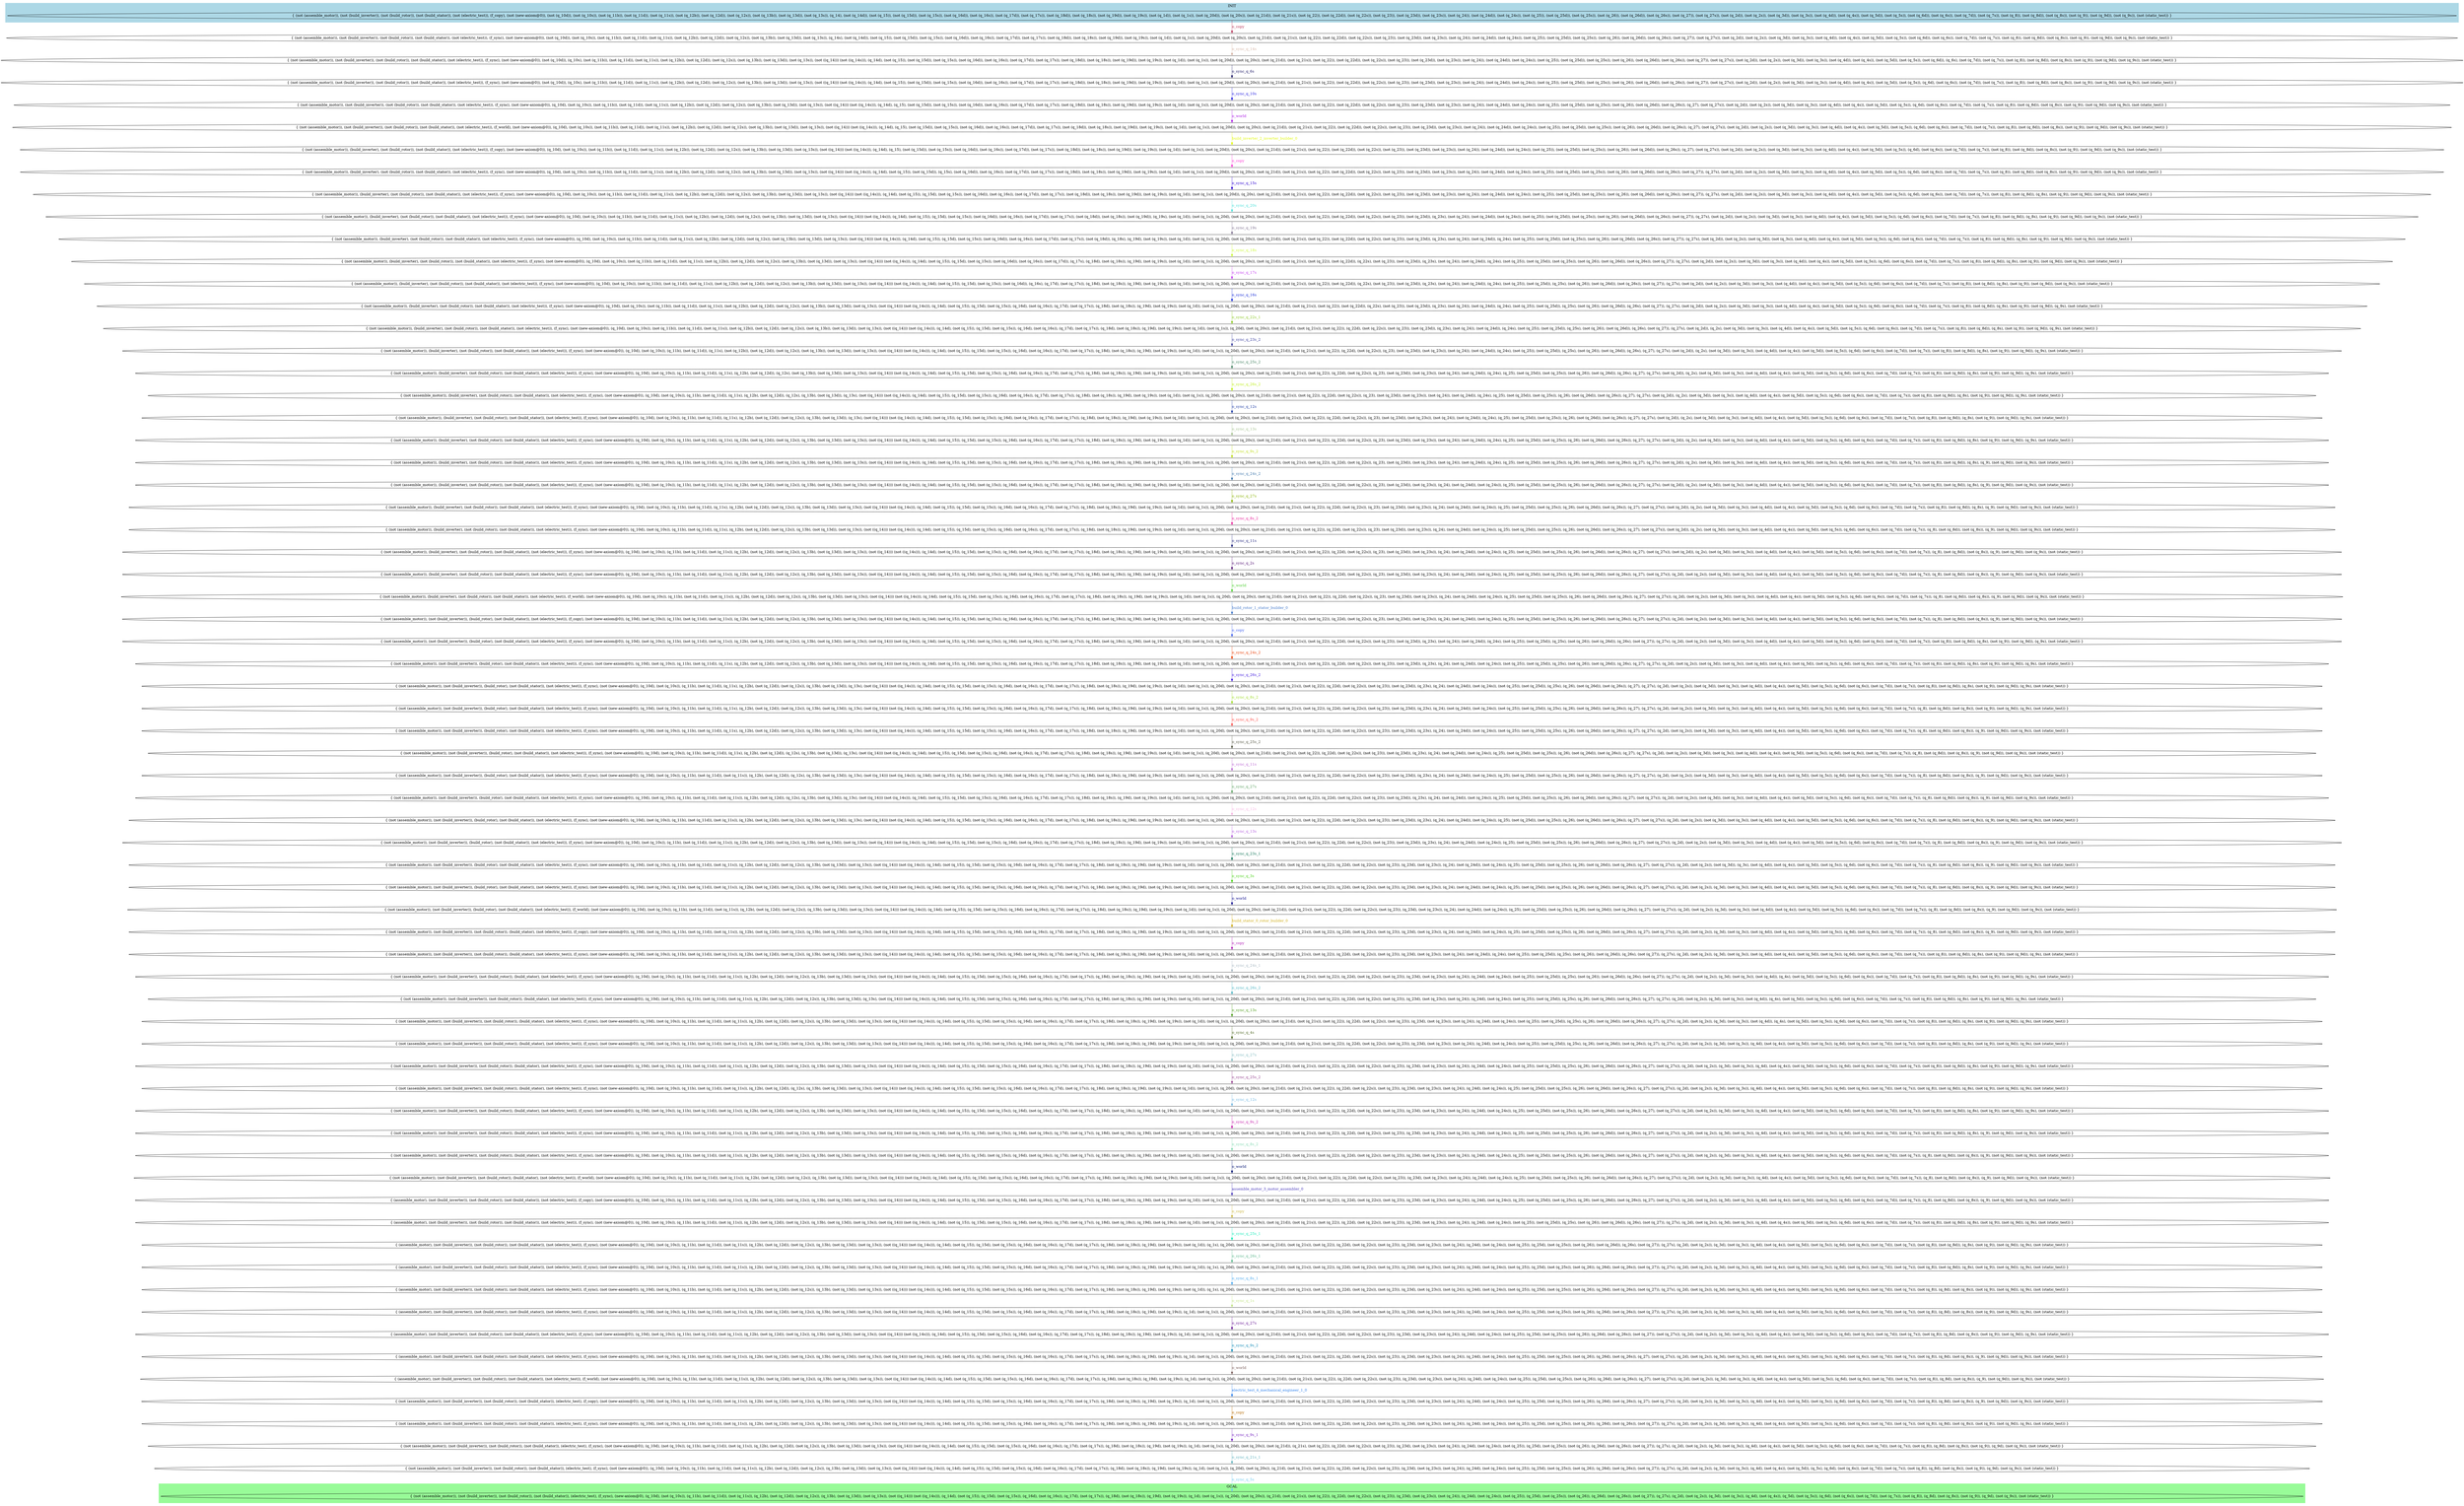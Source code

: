 digraph G {
0 [label="{ (not (assemble_motor)), (not (build_inverter)), (not (build_rotor)), (not (build_stator)), (not (electric_test)), (f_copy), (not (new-axiom@0)), (not (q_10d)), (not (q_10s)), (not (q_11b)), (not (q_11d)), (not (q_11s)), (not (q_12b)), (not (q_12d)), (not (q_12s)), (not (q_13b)), (not (q_13d)), (not (q_13s)), (q_14), (not (q_14d)), (not (q_15)), (not (q_15d)), (not (q_15s)), (not (q_16d)), (not (q_16s)), (not (q_17d)), (not (q_17s)), (not (q_18d)), (not (q_18s)), (not (q_19d)), (not (q_19s)), (not (q_1d)), (not (q_1s)), (not (q_20d)), (not (q_20s)), (not (q_21d)), (not (q_21s)), (not (q_22)), (not (q_22d)), (not (q_22s)), (not (q_23)), (not (q_23d)), (not (q_23s)), (not (q_24)), (not (q_24d)), (not (q_24s)), (not (q_25)), (not (q_25d)), (not (q_25s)), (not (q_26)), (not (q_26d)), (not (q_26s)), (not (q_27)), (not (q_27s)), (not (q_2d)), (not (q_2s)), (not (q_3d)), (not (q_3s)), (not (q_4d)), (not (q_4s)), (not (q_5d)), (not (q_5s)), (not (q_6d)), (not (q_6s)), (not (q_7d)), (not (q_7s)), (not (q_8)), (not (q_8d)), (not (q_8s)), (not (q_9)), (not (q_9d)), (not (q_9s)), (not (static_test)) }"];
1 [label="{ (not (assemble_motor)), (not (build_inverter)), (not (build_rotor)), (not (build_stator)), (not (electric_test)), (f_sync), (not (new-axiom@0)), (not (q_10d)), (not (q_10s)), (not (q_11b)), (not (q_11d)), (not (q_11s)), (not (q_12b)), (not (q_12d)), (not (q_12s)), (not (q_13b)), (not (q_13d)), (not (q_13s)), (q_14s), (not (q_14d)), (not (q_15)), (not (q_15d)), (not (q_15s)), (not (q_16d)), (not (q_16s)), (not (q_17d)), (not (q_17s)), (not (q_18d)), (not (q_18s)), (not (q_19d)), (not (q_19s)), (not (q_1d)), (not (q_1s)), (not (q_20d)), (not (q_20s)), (not (q_21d)), (not (q_21s)), (not (q_22)), (not (q_22d)), (not (q_22s)), (not (q_23)), (not (q_23d)), (not (q_23s)), (not (q_24)), (not (q_24d)), (not (q_24s)), (not (q_25)), (not (q_25d)), (not (q_25s)), (not (q_26)), (not (q_26d)), (not (q_26s)), (not (q_27)), (not (q_27s)), (not (q_2d)), (not (q_2s)), (not (q_3d)), (not (q_3s)), (not (q_4d)), (not (q_4s)), (not (q_5d)), (not (q_5s)), (not (q_6d)), (not (q_6s)), (not (q_7d)), (not (q_7s)), (not (q_8)), (not (q_8d)), (not (q_8s)), (not (q_9)), (not (q_9d)), (not (q_9s)), (not (static_test)) }"];
2 [label="{ (not (assemble_motor)), (not (build_inverter)), (not (build_rotor)), (not (build_stator)), (not (electric_test)), (f_sync), (not (new-axiom@0)), (not (q_10d)), (q_10s), (not (q_11b)), (not (q_11d)), (not (q_11s)), (not (q_12b)), (not (q_12d)), (not (q_12s)), (not (q_13b)), (not (q_13d)), (not (q_13s)), (not ((q_14))) (not ((q_14s))), (q_14d), (not (q_15)), (not (q_15d)), (not (q_15s)), (not (q_16d)), (not (q_16s)), (not (q_17d)), (not (q_17s)), (not (q_18d)), (not (q_18s)), (not (q_19d)), (not (q_19s)), (not (q_1d)), (not (q_1s)), (not (q_20d)), (not (q_20s)), (not (q_21d)), (not (q_21s)), (not (q_22)), (not (q_22d)), (not (q_22s)), (not (q_23)), (not (q_23d)), (not (q_23s)), (not (q_24)), (not (q_24d)), (not (q_24s)), (not (q_25)), (not (q_25d)), (not (q_25s)), (not (q_26)), (not (q_26d)), (not (q_26s)), (not (q_27)), (not (q_27s)), (not (q_2d)), (not (q_2s)), (not (q_3d)), (not (q_3s)), (not (q_4d)), (not (q_4s)), (not (q_5d)), (not (q_5s)), (not (q_6d)), (q_6s), (not (q_7d)), (not (q_7s)), (not (q_8)), (not (q_8d)), (not (q_8s)), (not (q_9)), (not (q_9d)), (not (q_9s)), (not (static_test)) }"];
3 [label="{ (not (assemble_motor)), (not (build_inverter)), (not (build_rotor)), (not (build_stator)), (not (electric_test)), (f_sync), (not (new-axiom@0)), (not (q_10d)), (q_10s), (not (q_11b)), (not (q_11d)), (not (q_11s)), (not (q_12b)), (not (q_12d)), (not (q_12s)), (not (q_13b)), (not (q_13d)), (not (q_13s)), (not ((q_14))) (not ((q_14s))), (q_14d), (not (q_15)), (not (q_15d)), (not (q_15s)), (not (q_16d)), (not (q_16s)), (not (q_17d)), (not (q_17s)), (not (q_18d)), (not (q_18s)), (not (q_19d)), (not (q_19s)), (not (q_1d)), (not (q_1s)), (not (q_20d)), (not (q_20s)), (not (q_21d)), (not (q_21s)), (not (q_22)), (not (q_22d)), (not (q_22s)), (not (q_23)), (not (q_23d)), (not (q_23s)), (not (q_24)), (not (q_24d)), (not (q_24s)), (not (q_25)), (not (q_25d)), (not (q_25s)), (not (q_26)), (not (q_26d)), (not (q_26s)), (not (q_27)), (not (q_27s)), (not (q_2d)), (not (q_2s)), (not (q_3d)), (not (q_3s)), (not (q_4d)), (not (q_4s)), (not (q_5d)), (not (q_5s)), (q_6d), (not (q_6s)), (not (q_7d)), (not (q_7s)), (not (q_8)), (not (q_8d)), (not (q_8s)), (not (q_9)), (not (q_9d)), (not (q_9s)), (not (static_test)) }"];
4 [label="{ (not (assemble_motor)), (not (build_inverter)), (not (build_rotor)), (not (build_stator)), (not (electric_test)), (f_sync), (not (new-axiom@0)), (q_10d), (not (q_10s)), (not (q_11b)), (not (q_11d)), (not (q_11s)), (not (q_12b)), (not (q_12d)), (not (q_12s)), (not (q_13b)), (not (q_13d)), (not (q_13s)), (not ((q_14))) (not ((q_14s))), (q_14d), (q_15), (not (q_15d)), (not (q_15s)), (not (q_16d)), (not (q_16s)), (not (q_17d)), (not (q_17s)), (not (q_18d)), (not (q_18s)), (not (q_19d)), (not (q_19s)), (not (q_1d)), (not (q_1s)), (not (q_20d)), (not (q_20s)), (not (q_21d)), (not (q_21s)), (not (q_22)), (not (q_22d)), (not (q_22s)), (not (q_23)), (not (q_23d)), (not (q_23s)), (not (q_24)), (not (q_24d)), (not (q_24s)), (not (q_25)), (not (q_25d)), (not (q_25s)), (not (q_26)), (not (q_26d)), (not (q_26s)), (q_27), (not (q_27s)), (not (q_2d)), (not (q_2s)), (not (q_3d)), (not (q_3s)), (not (q_4d)), (not (q_4s)), (not (q_5d)), (not (q_5s)), (q_6d), (not (q_6s)), (not (q_7d)), (not (q_7s)), (not (q_8)), (not (q_8d)), (not (q_8s)), (not (q_9)), (not (q_9d)), (not (q_9s)), (not (static_test)) }"];
5 [label="{ (not (assemble_motor)), (not (build_inverter)), (not (build_rotor)), (not (build_stator)), (not (electric_test)), (f_world), (not (new-axiom@0)), (q_10d), (not (q_10s)), (not (q_11b)), (not (q_11d)), (not (q_11s)), (not (q_12b)), (not (q_12d)), (not (q_12s)), (not (q_13b)), (not (q_13d)), (not (q_13s)), (not ((q_14))) (not ((q_14s))), (q_14d), (q_15), (not (q_15d)), (not (q_15s)), (not (q_16d)), (not (q_16s)), (not (q_17d)), (not (q_17s)), (not (q_18d)), (not (q_18s)), (not (q_19d)), (not (q_19s)), (not (q_1d)), (not (q_1s)), (not (q_20d)), (not (q_20s)), (not (q_21d)), (not (q_21s)), (not (q_22)), (not (q_22d)), (not (q_22s)), (not (q_23)), (not (q_23d)), (not (q_23s)), (not (q_24)), (not (q_24d)), (not (q_24s)), (not (q_25)), (not (q_25d)), (not (q_25s)), (not (q_26)), (not (q_26d)), (not (q_26s)), (q_27), (not (q_27s)), (not (q_2d)), (not (q_2s)), (not (q_3d)), (not (q_3s)), (not (q_4d)), (not (q_4s)), (not (q_5d)), (not (q_5s)), (q_6d), (not (q_6s)), (not (q_7d)), (not (q_7s)), (not (q_8)), (not (q_8d)), (not (q_8s)), (not (q_9)), (not (q_9d)), (not (q_9s)), (not (static_test)) }"];
6 [label="{ (not (assemble_motor)), (build_inverter), (not (build_rotor)), (not (build_stator)), (not (electric_test)), (f_copy), (not (new-axiom@0)), (q_10d), (not (q_10s)), (not (q_11b)), (not (q_11d)), (not (q_11s)), (not (q_12b)), (not (q_12d)), (not (q_12s)), (not (q_13b)), (not (q_13d)), (not (q_13s)), (not ((q_14))) (not ((q_14s))), (q_14d), (q_15), (not (q_15d)), (not (q_15s)), (not (q_16d)), (not (q_16s)), (not (q_17d)), (not (q_17s)), (not (q_18d)), (not (q_18s)), (not (q_19d)), (not (q_19s)), (not (q_1d)), (not (q_1s)), (not (q_20d)), (not (q_20s)), (not (q_21d)), (not (q_21s)), (not (q_22)), (not (q_22d)), (not (q_22s)), (not (q_23)), (not (q_23d)), (not (q_23s)), (not (q_24)), (not (q_24d)), (not (q_24s)), (not (q_25)), (not (q_25d)), (not (q_25s)), (not (q_26)), (not (q_26d)), (not (q_26s)), (q_27), (not (q_27s)), (not (q_2d)), (not (q_2s)), (not (q_3d)), (not (q_3s)), (not (q_4d)), (not (q_4s)), (not (q_5d)), (not (q_5s)), (q_6d), (not (q_6s)), (not (q_7d)), (not (q_7s)), (not (q_8)), (not (q_8d)), (not (q_8s)), (not (q_9)), (not (q_9d)), (not (q_9s)), (not (static_test)) }"];
7 [label="{ (not (assemble_motor)), (build_inverter), (not (build_rotor)), (not (build_stator)), (not (electric_test)), (f_sync), (not (new-axiom@0)), (q_10d), (not (q_10s)), (not (q_11b)), (not (q_11d)), (not (q_11s)), (not (q_12b)), (not (q_12d)), (not (q_12s)), (not (q_13b)), (not (q_13d)), (not (q_13s)), (not ((q_14))) (not ((q_14s))), (q_14d), (not (q_15)), (not (q_15d)), (q_15s), (not (q_16d)), (not (q_16s)), (not (q_17d)), (not (q_17s)), (not (q_18d)), (not (q_18s)), (not (q_19d)), (not (q_19s)), (not (q_1d)), (not (q_1s)), (not (q_20d)), (not (q_20s)), (not (q_21d)), (not (q_21s)), (not (q_22)), (not (q_22d)), (not (q_22s)), (not (q_23)), (not (q_23d)), (not (q_23s)), (not (q_24)), (not (q_24d)), (not (q_24s)), (not (q_25)), (not (q_25d)), (not (q_25s)), (not (q_26)), (not (q_26d)), (not (q_26s)), (not (q_27)), (q_27s), (not (q_2d)), (not (q_2s)), (not (q_3d)), (not (q_3s)), (not (q_4d)), (not (q_4s)), (not (q_5d)), (not (q_5s)), (q_6d), (not (q_6s)), (not (q_7d)), (not (q_7s)), (not (q_8)), (not (q_8d)), (not (q_8s)), (not (q_9)), (not (q_9d)), (not (q_9s)), (not (static_test)) }"];
8 [label="{ (not (assemble_motor)), (build_inverter), (not (build_rotor)), (not (build_stator)), (not (electric_test)), (f_sync), (not (new-axiom@0)), (q_10d), (not (q_10s)), (not (q_11b)), (not (q_11d)), (not (q_11s)), (not (q_12b)), (not (q_12d)), (not (q_12s)), (not (q_13b)), (not (q_13d)), (not (q_13s)), (not ((q_14))) (not ((q_14s))), (q_14d), (not (q_15)), (q_15d), (not (q_15s)), (not (q_16d)), (not (q_16s)), (not (q_17d)), (not (q_17s)), (not (q_18d)), (not (q_18s)), (not (q_19d)), (not (q_19s)), (not (q_1d)), (not (q_1s)), (not (q_20d)), (q_20s), (not (q_21d)), (not (q_21s)), (not (q_22)), (not (q_22d)), (not (q_22s)), (not (q_23)), (not (q_23d)), (not (q_23s)), (not (q_24)), (not (q_24d)), (not (q_24s)), (not (q_25)), (not (q_25d)), (not (q_25s)), (not (q_26)), (not (q_26d)), (not (q_26s)), (not (q_27)), (q_27s), (not (q_2d)), (not (q_2s)), (not (q_3d)), (not (q_3s)), (not (q_4d)), (not (q_4s)), (not (q_5d)), (not (q_5s)), (q_6d), (not (q_6s)), (not (q_7d)), (not (q_7s)), (not (q_8)), (not (q_8d)), (q_8s), (not (q_9)), (not (q_9d)), (not (q_9s)), (not (static_test)) }"];
9 [label="{ (not (assemble_motor)), (build_inverter), (not (build_rotor)), (not (build_stator)), (not (electric_test)), (f_sync), (not (new-axiom@0)), (q_10d), (not (q_10s)), (not (q_11b)), (not (q_11d)), (not (q_11s)), (not (q_12b)), (not (q_12d)), (not (q_12s)), (not (q_13b)), (not (q_13d)), (not (q_13s)), (not ((q_14))) (not ((q_14s))), (q_14d), (not (q_15)), (q_15d), (not (q_15s)), (not (q_16d)), (not (q_16s)), (not (q_17d)), (not (q_17s)), (not (q_18d)), (not (q_18s)), (not (q_19d)), (q_19s), (not (q_1d)), (not (q_1s)), (q_20d), (not (q_20s)), (not (q_21d)), (not (q_21s)), (not (q_22)), (not (q_22d)), (not (q_22s)), (not (q_23)), (not (q_23d)), (q_23s), (not (q_24)), (not (q_24d)), (not (q_24s)), (not (q_25)), (not (q_25d)), (not (q_25s)), (not (q_26)), (not (q_26d)), (not (q_26s)), (not (q_27)), (q_27s), (not (q_2d)), (not (q_2s)), (not (q_3d)), (not (q_3s)), (not (q_4d)), (not (q_4s)), (not (q_5d)), (not (q_5s)), (q_6d), (not (q_6s)), (not (q_7d)), (not (q_7s)), (not (q_8)), (not (q_8d)), (q_8s), (not (q_9)), (not (q_9d)), (not (q_9s)), (not (static_test)) }"];
10 [label="{ (not (assemble_motor)), (build_inverter), (not (build_rotor)), (not (build_stator)), (not (electric_test)), (f_sync), (not (new-axiom@0)), (q_10d), (not (q_10s)), (not (q_11b)), (not (q_11d)), (not (q_11s)), (not (q_12b)), (not (q_12d)), (not (q_12s)), (not (q_13b)), (not (q_13d)), (not (q_13s)), (not ((q_14))) (not ((q_14s))), (q_14d), (not (q_15)), (q_15d), (not (q_15s)), (not (q_16d)), (not (q_16s)), (not (q_17d)), (not (q_17s)), (not (q_18d)), (q_18s), (q_19d), (not (q_19s)), (not (q_1d)), (not (q_1s)), (q_20d), (not (q_20s)), (not (q_21d)), (not (q_21s)), (not (q_22)), (not (q_22d)), (not (q_22s)), (not (q_23)), (not (q_23d)), (q_23s), (not (q_24)), (not (q_24d)), (q_24s), (not (q_25)), (not (q_25d)), (not (q_25s)), (not (q_26)), (not (q_26d)), (not (q_26s)), (not (q_27)), (q_27s), (not (q_2d)), (not (q_2s)), (not (q_3d)), (not (q_3s)), (not (q_4d)), (not (q_4s)), (not (q_5d)), (not (q_5s)), (q_6d), (not (q_6s)), (not (q_7d)), (not (q_7s)), (not (q_8)), (not (q_8d)), (q_8s), (not (q_9)), (not (q_9d)), (not (q_9s)), (not (static_test)) }"];
11 [label="{ (not (assemble_motor)), (build_inverter), (not (build_rotor)), (not (build_stator)), (not (electric_test)), (f_sync), (not (new-axiom@0)), (q_10d), (not (q_10s)), (not (q_11b)), (not (q_11d)), (not (q_11s)), (not (q_12b)), (not (q_12d)), (not (q_12s)), (not (q_13b)), (not (q_13d)), (not (q_13s)), (not ((q_14))) (not ((q_14s))), (q_14d), (not (q_15)), (q_15d), (not (q_15s)), (not (q_16d)), (not (q_16s)), (not (q_17d)), (q_17s), (q_18d), (not (q_18s)), (q_19d), (not (q_19s)), (not (q_1d)), (not (q_1s)), (q_20d), (not (q_20s)), (not (q_21d)), (not (q_21s)), (not (q_22)), (not (q_22d)), (q_22s), (not (q_23)), (not (q_23d)), (q_23s), (not (q_24)), (not (q_24d)), (q_24s), (not (q_25)), (not (q_25d)), (not (q_25s)), (not (q_26)), (not (q_26d)), (not (q_26s)), (not (q_27)), (q_27s), (not (q_2d)), (not (q_2s)), (not (q_3d)), (not (q_3s)), (not (q_4d)), (not (q_4s)), (not (q_5d)), (not (q_5s)), (q_6d), (not (q_6s)), (not (q_7d)), (not (q_7s)), (not (q_8)), (not (q_8d)), (q_8s), (not (q_9)), (not (q_9d)), (not (q_9s)), (not (static_test)) }"];
12 [label="{ (not (assemble_motor)), (build_inverter), (not (build_rotor)), (not (build_stator)), (not (electric_test)), (f_sync), (not (new-axiom@0)), (q_10d), (not (q_10s)), (not (q_11b)), (not (q_11d)), (not (q_11s)), (not (q_12b)), (not (q_12d)), (not (q_12s)), (not (q_13b)), (not (q_13d)), (not (q_13s)), (not ((q_14))) (not ((q_14s))), (q_14d), (not (q_15)), (q_15d), (not (q_15s)), (not (q_16d)), (q_16s), (q_17d), (not (q_17s)), (q_18d), (not (q_18s)), (q_19d), (not (q_19s)), (not (q_1d)), (not (q_1s)), (q_20d), (not (q_20s)), (not (q_21d)), (not (q_21s)), (not (q_22)), (not (q_22d)), (q_22s), (not (q_23)), (not (q_23d)), (q_23s), (not (q_24)), (not (q_24d)), (q_24s), (not (q_25)), (not (q_25d)), (q_25s), (not (q_26)), (not (q_26d)), (not (q_26s)), (not (q_27)), (q_27s), (not (q_2d)), (not (q_2s)), (not (q_3d)), (not (q_3s)), (not (q_4d)), (not (q_4s)), (not (q_5d)), (not (q_5s)), (q_6d), (not (q_6s)), (not (q_7d)), (not (q_7s)), (not (q_8)), (not (q_8d)), (q_8s), (not (q_9)), (not (q_9d)), (not (q_9s)), (not (static_test)) }"];
13 [label="{ (not (assemble_motor)), (build_inverter), (not (build_rotor)), (not (build_stator)), (not (electric_test)), (f_sync), (not (new-axiom@0)), (q_10d), (not (q_10s)), (not (q_11b)), (not (q_11d)), (not (q_11s)), (not (q_12b)), (not (q_12d)), (not (q_12s)), (not (q_13b)), (not (q_13d)), (not (q_13s)), (not ((q_14))) (not ((q_14s))), (q_14d), (not (q_15)), (q_15d), (not (q_15s)), (q_16d), (not (q_16s)), (q_17d), (not (q_17s)), (q_18d), (not (q_18s)), (q_19d), (not (q_19s)), (not (q_1d)), (not (q_1s)), (q_20d), (not (q_20s)), (not (q_21d)), (not (q_21s)), (not (q_22)), (not (q_22d)), (q_22s), (not (q_23)), (not (q_23d)), (q_23s), (not (q_24)), (not (q_24d)), (q_24s), (not (q_25)), (not (q_25d)), (q_25s), (not (q_26)), (not (q_26d)), (q_26s), (not (q_27)), (q_27s), (not (q_2d)), (not (q_2s)), (not (q_3d)), (not (q_3s)), (not (q_4d)), (not (q_4s)), (not (q_5d)), (not (q_5s)), (q_6d), (not (q_6s)), (not (q_7d)), (not (q_7s)), (not (q_8)), (not (q_8d)), (q_8s), (not (q_9)), (not (q_9d)), (q_9s), (not (static_test)) }"];
14 [label="{ (not (assemble_motor)), (build_inverter), (not (build_rotor)), (not (build_stator)), (not (electric_test)), (f_sync), (not (new-axiom@0)), (q_10d), (not (q_10s)), (not (q_11b)), (not (q_11d)), (not (q_11s)), (not (q_12b)), (not (q_12d)), (not (q_12s)), (not (q_13b)), (not (q_13d)), (not (q_13s)), (not ((q_14))) (not ((q_14s))), (q_14d), (not (q_15)), (q_15d), (not (q_15s)), (q_16d), (not (q_16s)), (q_17d), (not (q_17s)), (q_18d), (not (q_18s)), (q_19d), (not (q_19s)), (not (q_1d)), (not (q_1s)), (q_20d), (not (q_20s)), (not (q_21d)), (not (q_21s)), (not (q_22)), (q_22d), (not (q_22s)), (not (q_23)), (not (q_23d)), (q_23s), (not (q_24)), (not (q_24d)), (q_24s), (not (q_25)), (not (q_25d)), (q_25s), (not (q_26)), (not (q_26d)), (q_26s), (not (q_27)), (q_27s), (not (q_2d)), (q_2s), (not (q_3d)), (not (q_3s)), (not (q_4d)), (not (q_4s)), (not (q_5d)), (not (q_5s)), (q_6d), (not (q_6s)), (not (q_7d)), (not (q_7s)), (not (q_8)), (not (q_8d)), (q_8s), (not (q_9)), (not (q_9d)), (q_9s), (not (static_test)) }"];
15 [label="{ (not (assemble_motor)), (build_inverter), (not (build_rotor)), (not (build_stator)), (not (electric_test)), (f_sync), (not (new-axiom@0)), (q_10d), (not (q_10s)), (q_11b), (not (q_11d)), (q_11s), (not (q_12b)), (not (q_12d)), (not (q_12s)), (not (q_13b)), (not (q_13d)), (not (q_13s)), (not ((q_14))) (not ((q_14s))), (q_14d), (not (q_15)), (q_15d), (not (q_15s)), (q_16d), (not (q_16s)), (q_17d), (not (q_17s)), (q_18d), (not (q_18s)), (q_19d), (not (q_19s)), (not (q_1d)), (not (q_1s)), (q_20d), (not (q_20s)), (not (q_21d)), (not (q_21s)), (not (q_22)), (q_22d), (not (q_22s)), (q_23), (not (q_23d)), (not (q_23s)), (not (q_24)), (not (q_24d)), (q_24s), (not (q_25)), (not (q_25d)), (q_25s), (not (q_26)), (not (q_26d)), (q_26s), (q_27), (q_27s), (not (q_2d)), (q_2s), (not (q_3d)), (not (q_3s)), (not (q_4d)), (not (q_4s)), (not (q_5d)), (not (q_5s)), (q_6d), (not (q_6s)), (not (q_7d)), (not (q_7s)), (not (q_8)), (not (q_8d)), (q_8s), (not (q_9)), (not (q_9d)), (q_9s), (not (static_test)) }"];
16 [label="{ (not (assemble_motor)), (build_inverter), (not (build_rotor)), (not (build_stator)), (not (electric_test)), (f_sync), (not (new-axiom@0)), (q_10d), (not (q_10s)), (q_11b), (not (q_11d)), (q_11s), (q_12b), (not (q_12d)), (q_12s), (not (q_13b)), (not (q_13d)), (not (q_13s)), (not ((q_14))) (not ((q_14s))), (q_14d), (not (q_15)), (q_15d), (not (q_15s)), (q_16d), (not (q_16s)), (q_17d), (not (q_17s)), (q_18d), (not (q_18s)), (q_19d), (not (q_19s)), (not (q_1d)), (not (q_1s)), (q_20d), (not (q_20s)), (not (q_21d)), (not (q_21s)), (not (q_22)), (q_22d), (not (q_22s)), (q_23), (not (q_23d)), (not (q_23s)), (not (q_24)), (not (q_24d)), (q_24s), (q_25), (not (q_25d)), (not (q_25s)), (not (q_26)), (not (q_26d)), (q_26s), (q_27), (q_27s), (not (q_2d)), (q_2s), (not (q_3d)), (not (q_3s)), (not (q_4d)), (not (q_4s)), (not (q_5d)), (not (q_5s)), (q_6d), (not (q_6s)), (not (q_7d)), (not (q_7s)), (not (q_8)), (not (q_8d)), (q_8s), (not (q_9)), (not (q_9d)), (q_9s), (not (static_test)) }"];
17 [label="{ (not (assemble_motor)), (build_inverter), (not (build_rotor)), (not (build_stator)), (not (electric_test)), (f_sync), (not (new-axiom@0)), (q_10d), (not (q_10s)), (q_11b), (not (q_11d)), (q_11s), (q_12b), (not (q_12d)), (q_12s), (q_13b), (not (q_13d)), (q_13s), (not ((q_14))) (not ((q_14s))), (q_14d), (not (q_15)), (q_15d), (not (q_15s)), (q_16d), (not (q_16s)), (q_17d), (not (q_17s)), (q_18d), (not (q_18s)), (q_19d), (not (q_19s)), (not (q_1d)), (not (q_1s)), (q_20d), (not (q_20s)), (not (q_21d)), (not (q_21s)), (not (q_22)), (q_22d), (not (q_22s)), (q_23), (not (q_23d)), (not (q_23s)), (not (q_24)), (not (q_24d)), (q_24s), (q_25), (not (q_25d)), (not (q_25s)), (q_26), (not (q_26d)), (not (q_26s)), (q_27), (q_27s), (not (q_2d)), (q_2s), (not (q_3d)), (not (q_3s)), (not (q_4d)), (not (q_4s)), (not (q_5d)), (not (q_5s)), (q_6d), (not (q_6s)), (not (q_7d)), (not (q_7s)), (not (q_8)), (not (q_8d)), (q_8s), (not (q_9)), (not (q_9d)), (q_9s), (not (static_test)) }"];
18 [label="{ (not (assemble_motor)), (build_inverter), (not (build_rotor)), (not (build_stator)), (not (electric_test)), (f_sync), (not (new-axiom@0)), (q_10d), (not (q_10s)), (q_11b), (not (q_11d)), (q_11s), (q_12b), (not (q_12d)), (not (q_12s)), (q_13b), (not (q_13d)), (q_13s), (not ((q_14))) (not ((q_14s))), (q_14d), (not (q_15)), (q_15d), (not (q_15s)), (q_16d), (not (q_16s)), (q_17d), (not (q_17s)), (q_18d), (not (q_18s)), (q_19d), (not (q_19s)), (not (q_1d)), (not (q_1s)), (q_20d), (not (q_20s)), (not (q_21d)), (not (q_21s)), (not (q_22)), (q_22d), (not (q_22s)), (q_23), (not (q_23d)), (not (q_23s)), (not (q_24)), (not (q_24d)), (q_24s), (q_25), (not (q_25d)), (not (q_25s)), (q_26), (not (q_26d)), (not (q_26s)), (q_27), (q_27s), (not (q_2d)), (q_2s), (not (q_3d)), (not (q_3s)), (not (q_4d)), (not (q_4s)), (not (q_5d)), (not (q_5s)), (q_6d), (not (q_6s)), (not (q_7d)), (not (q_7s)), (not (q_8)), (not (q_8d)), (q_8s), (not (q_9)), (not (q_9d)), (q_9s), (not (static_test)) }"];
19 [label="{ (not (assemble_motor)), (build_inverter), (not (build_rotor)), (not (build_stator)), (not (electric_test)), (f_sync), (not (new-axiom@0)), (q_10d), (not (q_10s)), (q_11b), (not (q_11d)), (q_11s), (q_12b), (not (q_12d)), (not (q_12s)), (q_13b), (not (q_13d)), (not (q_13s)), (not ((q_14))) (not ((q_14s))), (q_14d), (not (q_15)), (q_15d), (not (q_15s)), (q_16d), (not (q_16s)), (q_17d), (not (q_17s)), (q_18d), (not (q_18s)), (q_19d), (not (q_19s)), (not (q_1d)), (not (q_1s)), (q_20d), (not (q_20s)), (not (q_21d)), (not (q_21s)), (not (q_22)), (q_22d), (not (q_22s)), (q_23), (not (q_23d)), (not (q_23s)), (not (q_24)), (not (q_24d)), (q_24s), (q_25), (not (q_25d)), (not (q_25s)), (q_26), (not (q_26d)), (not (q_26s)), (q_27), (q_27s), (not (q_2d)), (q_2s), (not (q_3d)), (not (q_3s)), (not (q_4d)), (not (q_4s)), (not (q_5d)), (not (q_5s)), (q_6d), (not (q_6s)), (not (q_7d)), (not (q_7s)), (not (q_8)), (not (q_8d)), (q_8s), (not (q_9)), (not (q_9d)), (q_9s), (not (static_test)) }"];
20 [label="{ (not (assemble_motor)), (build_inverter), (not (build_rotor)), (not (build_stator)), (not (electric_test)), (f_sync), (not (new-axiom@0)), (q_10d), (not (q_10s)), (q_11b), (not (q_11d)), (q_11s), (q_12b), (not (q_12d)), (not (q_12s)), (q_13b), (not (q_13d)), (not (q_13s)), (not ((q_14))) (not ((q_14s))), (q_14d), (not (q_15)), (q_15d), (not (q_15s)), (q_16d), (not (q_16s)), (q_17d), (not (q_17s)), (q_18d), (not (q_18s)), (q_19d), (not (q_19s)), (not (q_1d)), (not (q_1s)), (q_20d), (not (q_20s)), (not (q_21d)), (not (q_21s)), (not (q_22)), (q_22d), (not (q_22s)), (q_23), (not (q_23d)), (not (q_23s)), (not (q_24)), (not (q_24d)), (q_24s), (q_25), (not (q_25d)), (not (q_25s)), (q_26), (not (q_26d)), (not (q_26s)), (q_27), (q_27s), (not (q_2d)), (q_2s), (not (q_3d)), (not (q_3s)), (not (q_4d)), (not (q_4s)), (not (q_5d)), (not (q_5s)), (q_6d), (not (q_6s)), (not (q_7d)), (not (q_7s)), (not (q_8)), (not (q_8d)), (q_8s), (q_9), (not (q_9d)), (not (q_9s)), (not (static_test)) }"];
21 [label="{ (not (assemble_motor)), (build_inverter), (not (build_rotor)), (not (build_stator)), (not (electric_test)), (f_sync), (not (new-axiom@0)), (q_10d), (not (q_10s)), (q_11b), (not (q_11d)), (q_11s), (q_12b), (not (q_12d)), (not (q_12s)), (q_13b), (not (q_13d)), (not (q_13s)), (not ((q_14))) (not ((q_14s))), (q_14d), (not (q_15)), (q_15d), (not (q_15s)), (q_16d), (not (q_16s)), (q_17d), (not (q_17s)), (q_18d), (not (q_18s)), (q_19d), (not (q_19s)), (not (q_1d)), (not (q_1s)), (q_20d), (not (q_20s)), (not (q_21d)), (not (q_21s)), (not (q_22)), (q_22d), (not (q_22s)), (q_23), (not (q_23d)), (not (q_23s)), (q_24), (not (q_24d)), (not (q_24s)), (q_25), (not (q_25d)), (not (q_25s)), (q_26), (not (q_26d)), (not (q_26s)), (q_27), (q_27s), (not (q_2d)), (q_2s), (not (q_3d)), (not (q_3s)), (not (q_4d)), (not (q_4s)), (not (q_5d)), (not (q_5s)), (q_6d), (not (q_6s)), (not (q_7d)), (not (q_7s)), (not (q_8)), (not (q_8d)), (q_8s), (q_9), (not (q_9d)), (not (q_9s)), (not (static_test)) }"];
22 [label="{ (not (assemble_motor)), (build_inverter), (not (build_rotor)), (not (build_stator)), (not (electric_test)), (f_sync), (not (new-axiom@0)), (q_10d), (not (q_10s)), (q_11b), (not (q_11d)), (q_11s), (q_12b), (not (q_12d)), (not (q_12s)), (q_13b), (not (q_13d)), (not (q_13s)), (not ((q_14))) (not ((q_14s))), (q_14d), (not (q_15)), (q_15d), (not (q_15s)), (q_16d), (not (q_16s)), (q_17d), (not (q_17s)), (q_18d), (not (q_18s)), (q_19d), (not (q_19s)), (not (q_1d)), (not (q_1s)), (q_20d), (not (q_20s)), (not (q_21d)), (not (q_21s)), (not (q_22)), (q_22d), (not (q_22s)), (q_23), (not (q_23d)), (not (q_23s)), (q_24), (not (q_24d)), (not (q_24s)), (q_25), (not (q_25d)), (not (q_25s)), (q_26), (not (q_26d)), (not (q_26s)), (q_27), (not (q_27s)), (not (q_2d)), (q_2s), (not (q_3d)), (not (q_3s)), (not (q_4d)), (not (q_4s)), (not (q_5d)), (not (q_5s)), (q_6d), (not (q_6s)), (not (q_7d)), (not (q_7s)), (not (q_8)), (not (q_8d)), (q_8s), (q_9), (not (q_9d)), (not (q_9s)), (not (static_test)) }"];
23 [label="{ (not (assemble_motor)), (build_inverter), (not (build_rotor)), (not (build_stator)), (not (electric_test)), (f_sync), (not (new-axiom@0)), (q_10d), (not (q_10s)), (q_11b), (not (q_11d)), (q_11s), (q_12b), (not (q_12d)), (not (q_12s)), (q_13b), (not (q_13d)), (not (q_13s)), (not ((q_14))) (not ((q_14s))), (q_14d), (not (q_15)), (q_15d), (not (q_15s)), (q_16d), (not (q_16s)), (q_17d), (not (q_17s)), (q_18d), (not (q_18s)), (q_19d), (not (q_19s)), (not (q_1d)), (not (q_1s)), (q_20d), (not (q_20s)), (not (q_21d)), (not (q_21s)), (not (q_22)), (q_22d), (not (q_22s)), (q_23), (not (q_23d)), (not (q_23s)), (q_24), (not (q_24d)), (not (q_24s)), (q_25), (not (q_25d)), (not (q_25s)), (q_26), (not (q_26d)), (not (q_26s)), (q_27), (not (q_27s)), (not (q_2d)), (q_2s), (not (q_3d)), (not (q_3s)), (not (q_4d)), (not (q_4s)), (not (q_5d)), (not (q_5s)), (q_6d), (not (q_6s)), (not (q_7d)), (not (q_7s)), (q_8), (not (q_8d)), (not (q_8s)), (q_9), (not (q_9d)), (not (q_9s)), (not (static_test)) }"];
24 [label="{ (not (assemble_motor)), (build_inverter), (not (build_rotor)), (not (build_stator)), (not (electric_test)), (f_sync), (not (new-axiom@0)), (q_10d), (not (q_10s)), (q_11b), (not (q_11d)), (not (q_11s)), (q_12b), (not (q_12d)), (not (q_12s)), (q_13b), (not (q_13d)), (not (q_13s)), (not ((q_14))) (not ((q_14s))), (q_14d), (not (q_15)), (q_15d), (not (q_15s)), (q_16d), (not (q_16s)), (q_17d), (not (q_17s)), (q_18d), (not (q_18s)), (q_19d), (not (q_19s)), (not (q_1d)), (not (q_1s)), (q_20d), (not (q_20s)), (not (q_21d)), (not (q_21s)), (not (q_22)), (q_22d), (not (q_22s)), (q_23), (not (q_23d)), (not (q_23s)), (q_24), (not (q_24d)), (not (q_24s)), (q_25), (not (q_25d)), (not (q_25s)), (q_26), (not (q_26d)), (not (q_26s)), (q_27), (not (q_27s)), (not (q_2d)), (q_2s), (not (q_3d)), (not (q_3s)), (not (q_4d)), (not (q_4s)), (not (q_5d)), (not (q_5s)), (q_6d), (not (q_6s)), (not (q_7d)), (not (q_7s)), (q_8), (not (q_8d)), (not (q_8s)), (q_9), (not (q_9d)), (not (q_9s)), (not (static_test)) }"];
25 [label="{ (not (assemble_motor)), (build_inverter), (not (build_rotor)), (not (build_stator)), (not (electric_test)), (f_sync), (not (new-axiom@0)), (q_10d), (not (q_10s)), (q_11b), (not (q_11d)), (not (q_11s)), (q_12b), (not (q_12d)), (not (q_12s)), (q_13b), (not (q_13d)), (not (q_13s)), (not ((q_14))) (not ((q_14s))), (q_14d), (not (q_15)), (q_15d), (not (q_15s)), (q_16d), (not (q_16s)), (q_17d), (not (q_17s)), (q_18d), (not (q_18s)), (q_19d), (not (q_19s)), (not (q_1d)), (not (q_1s)), (q_20d), (not (q_20s)), (not (q_21d)), (not (q_21s)), (not (q_22)), (q_22d), (not (q_22s)), (q_23), (not (q_23d)), (not (q_23s)), (q_24), (not (q_24d)), (not (q_24s)), (q_25), (not (q_25d)), (not (q_25s)), (q_26), (not (q_26d)), (not (q_26s)), (q_27), (not (q_27s)), (q_2d), (not (q_2s)), (not (q_3d)), (not (q_3s)), (not (q_4d)), (not (q_4s)), (not (q_5d)), (not (q_5s)), (q_6d), (not (q_6s)), (not (q_7d)), (not (q_7s)), (q_8), (not (q_8d)), (not (q_8s)), (q_9), (not (q_9d)), (not (q_9s)), (not (static_test)) }"];
26 [label="{ (not (assemble_motor)), (build_inverter), (not (build_rotor)), (not (build_stator)), (not (electric_test)), (f_world), (not (new-axiom@0)), (q_10d), (not (q_10s)), (q_11b), (not (q_11d)), (not (q_11s)), (q_12b), (not (q_12d)), (not (q_12s)), (q_13b), (not (q_13d)), (not (q_13s)), (not ((q_14))) (not ((q_14s))), (q_14d), (not (q_15)), (q_15d), (not (q_15s)), (q_16d), (not (q_16s)), (q_17d), (not (q_17s)), (q_18d), (not (q_18s)), (q_19d), (not (q_19s)), (not (q_1d)), (not (q_1s)), (q_20d), (not (q_20s)), (not (q_21d)), (not (q_21s)), (not (q_22)), (q_22d), (not (q_22s)), (q_23), (not (q_23d)), (not (q_23s)), (q_24), (not (q_24d)), (not (q_24s)), (q_25), (not (q_25d)), (not (q_25s)), (q_26), (not (q_26d)), (not (q_26s)), (q_27), (not (q_27s)), (q_2d), (not (q_2s)), (not (q_3d)), (not (q_3s)), (not (q_4d)), (not (q_4s)), (not (q_5d)), (not (q_5s)), (q_6d), (not (q_6s)), (not (q_7d)), (not (q_7s)), (q_8), (not (q_8d)), (not (q_8s)), (q_9), (not (q_9d)), (not (q_9s)), (not (static_test)) }"];
27 [label="{ (not (assemble_motor)), (not (build_inverter)), (build_rotor), (not (build_stator)), (not (electric_test)), (f_copy), (not (new-axiom@0)), (q_10d), (not (q_10s)), (q_11b), (not (q_11d)), (not (q_11s)), (q_12b), (not (q_12d)), (not (q_12s)), (q_13b), (not (q_13d)), (not (q_13s)), (not ((q_14))) (not ((q_14s))), (q_14d), (not (q_15)), (q_15d), (not (q_15s)), (q_16d), (not (q_16s)), (q_17d), (not (q_17s)), (q_18d), (not (q_18s)), (q_19d), (not (q_19s)), (not (q_1d)), (not (q_1s)), (q_20d), (not (q_20s)), (not (q_21d)), (not (q_21s)), (not (q_22)), (q_22d), (not (q_22s)), (q_23), (not (q_23d)), (not (q_23s)), (q_24), (not (q_24d)), (not (q_24s)), (q_25), (not (q_25d)), (not (q_25s)), (q_26), (not (q_26d)), (not (q_26s)), (q_27), (not (q_27s)), (q_2d), (not (q_2s)), (not (q_3d)), (not (q_3s)), (not (q_4d)), (not (q_4s)), (not (q_5d)), (not (q_5s)), (q_6d), (not (q_6s)), (not (q_7d)), (not (q_7s)), (q_8), (not (q_8d)), (not (q_8s)), (q_9), (not (q_9d)), (not (q_9s)), (not (static_test)) }"];
28 [label="{ (not (assemble_motor)), (not (build_inverter)), (build_rotor), (not (build_stator)), (not (electric_test)), (f_sync), (not (new-axiom@0)), (q_10d), (not (q_10s)), (q_11b), (not (q_11d)), (not (q_11s)), (q_12b), (not (q_12d)), (not (q_12s)), (q_13b), (not (q_13d)), (not (q_13s)), (not ((q_14))) (not ((q_14s))), (q_14d), (not (q_15)), (q_15d), (not (q_15s)), (q_16d), (not (q_16s)), (q_17d), (not (q_17s)), (q_18d), (not (q_18s)), (q_19d), (not (q_19s)), (not (q_1d)), (not (q_1s)), (q_20d), (not (q_20s)), (not (q_21d)), (not (q_21s)), (not (q_22)), (q_22d), (not (q_22s)), (not (q_23)), (not (q_23d)), (q_23s), (not (q_24)), (not (q_24d)), (q_24s), (not (q_25)), (not (q_25d)), (q_25s), (not (q_26)), (not (q_26d)), (q_26s), (not (q_27)), (q_27s), (q_2d), (not (q_2s)), (not (q_3d)), (not (q_3s)), (not (q_4d)), (not (q_4s)), (not (q_5d)), (not (q_5s)), (q_6d), (not (q_6s)), (not (q_7d)), (not (q_7s)), (not (q_8)), (not (q_8d)), (q_8s), (not (q_9)), (not (q_9d)), (q_9s), (not (static_test)) }"];
29 [label="{ (not (assemble_motor)), (not (build_inverter)), (build_rotor), (not (build_stator)), (not (electric_test)), (f_sync), (not (new-axiom@0)), (q_10d), (not (q_10s)), (q_11b), (not (q_11d)), (q_11s), (q_12b), (not (q_12d)), (not (q_12s)), (q_13b), (not (q_13d)), (not (q_13s)), (not ((q_14))) (not ((q_14s))), (q_14d), (not (q_15)), (q_15d), (not (q_15s)), (q_16d), (not (q_16s)), (q_17d), (not (q_17s)), (q_18d), (not (q_18s)), (q_19d), (not (q_19s)), (not (q_1d)), (not (q_1s)), (q_20d), (not (q_20s)), (not (q_21d)), (not (q_21s)), (not (q_22)), (q_22d), (not (q_22s)), (not (q_23)), (not (q_23d)), (q_23s), (q_24), (not (q_24d)), (not (q_24s)), (not (q_25)), (not (q_25d)), (q_25s), (not (q_26)), (not (q_26d)), (q_26s), (q_27), (q_27s), (q_2d), (not (q_2s)), (not (q_3d)), (not (q_3s)), (not (q_4d)), (not (q_4s)), (not (q_5d)), (not (q_5s)), (q_6d), (not (q_6s)), (not (q_7d)), (not (q_7s)), (not (q_8)), (not (q_8d)), (q_8s), (not (q_9)), (not (q_9d)), (q_9s), (not (static_test)) }"];
30 [label="{ (not (assemble_motor)), (not (build_inverter)), (build_rotor), (not (build_stator)), (not (electric_test)), (f_sync), (not (new-axiom@0)), (q_10d), (not (q_10s)), (q_11b), (not (q_11d)), (q_11s), (q_12b), (not (q_12d)), (not (q_12s)), (q_13b), (not (q_13d)), (q_13s), (not ((q_14))) (not ((q_14s))), (q_14d), (not (q_15)), (q_15d), (not (q_15s)), (q_16d), (not (q_16s)), (q_17d), (not (q_17s)), (q_18d), (not (q_18s)), (q_19d), (not (q_19s)), (not (q_1d)), (not (q_1s)), (q_20d), (not (q_20s)), (not (q_21d)), (not (q_21s)), (not (q_22)), (q_22d), (not (q_22s)), (not (q_23)), (not (q_23d)), (q_23s), (q_24), (not (q_24d)), (not (q_24s)), (not (q_25)), (not (q_25d)), (q_25s), (q_26), (not (q_26d)), (not (q_26s)), (q_27), (q_27s), (q_2d), (not (q_2s)), (not (q_3d)), (not (q_3s)), (not (q_4d)), (not (q_4s)), (not (q_5d)), (not (q_5s)), (q_6d), (not (q_6s)), (not (q_7d)), (not (q_7s)), (not (q_8)), (not (q_8d)), (q_8s), (not (q_9)), (not (q_9d)), (q_9s), (not (static_test)) }"];
31 [label="{ (not (assemble_motor)), (not (build_inverter)), (build_rotor), (not (build_stator)), (not (electric_test)), (f_sync), (not (new-axiom@0)), (q_10d), (not (q_10s)), (q_11b), (not (q_11d)), (q_11s), (q_12b), (not (q_12d)), (not (q_12s)), (q_13b), (not (q_13d)), (q_13s), (not ((q_14))) (not ((q_14s))), (q_14d), (not (q_15)), (q_15d), (not (q_15s)), (q_16d), (not (q_16s)), (q_17d), (not (q_17s)), (q_18d), (not (q_18s)), (q_19d), (not (q_19s)), (not (q_1d)), (not (q_1s)), (q_20d), (not (q_20s)), (not (q_21d)), (not (q_21s)), (not (q_22)), (q_22d), (not (q_22s)), (not (q_23)), (not (q_23d)), (q_23s), (q_24), (not (q_24d)), (not (q_24s)), (not (q_25)), (not (q_25d)), (q_25s), (q_26), (not (q_26d)), (not (q_26s)), (q_27), (q_27s), (q_2d), (not (q_2s)), (not (q_3d)), (not (q_3s)), (not (q_4d)), (not (q_4s)), (not (q_5d)), (not (q_5s)), (q_6d), (not (q_6s)), (not (q_7d)), (not (q_7s)), (q_8), (not (q_8d)), (not (q_8s)), (not (q_9)), (not (q_9d)), (q_9s), (not (static_test)) }"];
32 [label="{ (not (assemble_motor)), (not (build_inverter)), (build_rotor), (not (build_stator)), (not (electric_test)), (f_sync), (not (new-axiom@0)), (q_10d), (not (q_10s)), (q_11b), (not (q_11d)), (q_11s), (q_12b), (not (q_12d)), (not (q_12s)), (q_13b), (not (q_13d)), (q_13s), (not ((q_14))) (not ((q_14s))), (q_14d), (not (q_15)), (q_15d), (not (q_15s)), (q_16d), (not (q_16s)), (q_17d), (not (q_17s)), (q_18d), (not (q_18s)), (q_19d), (not (q_19s)), (not (q_1d)), (not (q_1s)), (q_20d), (not (q_20s)), (not (q_21d)), (not (q_21s)), (not (q_22)), (q_22d), (not (q_22s)), (not (q_23)), (not (q_23d)), (q_23s), (q_24), (not (q_24d)), (not (q_24s)), (not (q_25)), (not (q_25d)), (q_25s), (q_26), (not (q_26d)), (not (q_26s)), (q_27), (q_27s), (q_2d), (not (q_2s)), (not (q_3d)), (not (q_3s)), (not (q_4d)), (not (q_4s)), (not (q_5d)), (not (q_5s)), (q_6d), (not (q_6s)), (not (q_7d)), (not (q_7s)), (q_8), (not (q_8d)), (not (q_8s)), (q_9), (not (q_9d)), (not (q_9s)), (not (static_test)) }"];
33 [label="{ (not (assemble_motor)), (not (build_inverter)), (build_rotor), (not (build_stator)), (not (electric_test)), (f_sync), (not (new-axiom@0)), (q_10d), (not (q_10s)), (q_11b), (not (q_11d)), (q_11s), (q_12b), (not (q_12d)), (q_12s), (q_13b), (not (q_13d)), (q_13s), (not ((q_14))) (not ((q_14s))), (q_14d), (not (q_15)), (q_15d), (not (q_15s)), (q_16d), (not (q_16s)), (q_17d), (not (q_17s)), (q_18d), (not (q_18s)), (q_19d), (not (q_19s)), (not (q_1d)), (not (q_1s)), (q_20d), (not (q_20s)), (not (q_21d)), (not (q_21s)), (not (q_22)), (q_22d), (not (q_22s)), (not (q_23)), (not (q_23d)), (q_23s), (q_24), (not (q_24d)), (not (q_24s)), (q_25), (not (q_25d)), (not (q_25s)), (q_26), (not (q_26d)), (not (q_26s)), (q_27), (q_27s), (q_2d), (not (q_2s)), (not (q_3d)), (not (q_3s)), (not (q_4d)), (not (q_4s)), (not (q_5d)), (not (q_5s)), (q_6d), (not (q_6s)), (not (q_7d)), (not (q_7s)), (q_8), (not (q_8d)), (not (q_8s)), (q_9), (not (q_9d)), (not (q_9s)), (not (static_test)) }"];
34 [label="{ (not (assemble_motor)), (not (build_inverter)), (build_rotor), (not (build_stator)), (not (electric_test)), (f_sync), (not (new-axiom@0)), (q_10d), (not (q_10s)), (q_11b), (not (q_11d)), (not (q_11s)), (q_12b), (not (q_12d)), (q_12s), (q_13b), (not (q_13d)), (q_13s), (not ((q_14))) (not ((q_14s))), (q_14d), (not (q_15)), (q_15d), (not (q_15s)), (q_16d), (not (q_16s)), (q_17d), (not (q_17s)), (q_18d), (not (q_18s)), (q_19d), (not (q_19s)), (not (q_1d)), (not (q_1s)), (q_20d), (not (q_20s)), (not (q_21d)), (not (q_21s)), (not (q_22)), (q_22d), (not (q_22s)), (not (q_23)), (not (q_23d)), (q_23s), (q_24), (not (q_24d)), (not (q_24s)), (q_25), (not (q_25d)), (not (q_25s)), (q_26), (not (q_26d)), (not (q_26s)), (q_27), (q_27s), (q_2d), (not (q_2s)), (not (q_3d)), (not (q_3s)), (not (q_4d)), (not (q_4s)), (not (q_5d)), (not (q_5s)), (q_6d), (not (q_6s)), (not (q_7d)), (not (q_7s)), (q_8), (not (q_8d)), (not (q_8s)), (q_9), (not (q_9d)), (not (q_9s)), (not (static_test)) }"];
35 [label="{ (not (assemble_motor)), (not (build_inverter)), (build_rotor), (not (build_stator)), (not (electric_test)), (f_sync), (not (new-axiom@0)), (q_10d), (not (q_10s)), (q_11b), (not (q_11d)), (not (q_11s)), (q_12b), (not (q_12d)), (q_12s), (q_13b), (not (q_13d)), (q_13s), (not ((q_14))) (not ((q_14s))), (q_14d), (not (q_15)), (q_15d), (not (q_15s)), (q_16d), (not (q_16s)), (q_17d), (not (q_17s)), (q_18d), (not (q_18s)), (q_19d), (not (q_19s)), (not (q_1d)), (not (q_1s)), (q_20d), (not (q_20s)), (not (q_21d)), (not (q_21s)), (not (q_22)), (q_22d), (not (q_22s)), (not (q_23)), (not (q_23d)), (q_23s), (q_24), (not (q_24d)), (not (q_24s)), (q_25), (not (q_25d)), (not (q_25s)), (q_26), (not (q_26d)), (not (q_26s)), (q_27), (not (q_27s)), (q_2d), (not (q_2s)), (not (q_3d)), (not (q_3s)), (not (q_4d)), (not (q_4s)), (not (q_5d)), (not (q_5s)), (q_6d), (not (q_6s)), (not (q_7d)), (not (q_7s)), (q_8), (not (q_8d)), (not (q_8s)), (q_9), (not (q_9d)), (not (q_9s)), (not (static_test)) }"];
36 [label="{ (not (assemble_motor)), (not (build_inverter)), (build_rotor), (not (build_stator)), (not (electric_test)), (f_sync), (not (new-axiom@0)), (q_10d), (not (q_10s)), (q_11b), (not (q_11d)), (not (q_11s)), (q_12b), (not (q_12d)), (not (q_12s)), (q_13b), (not (q_13d)), (q_13s), (not ((q_14))) (not ((q_14s))), (q_14d), (not (q_15)), (q_15d), (not (q_15s)), (q_16d), (not (q_16s)), (q_17d), (not (q_17s)), (q_18d), (not (q_18s)), (q_19d), (not (q_19s)), (not (q_1d)), (not (q_1s)), (q_20d), (not (q_20s)), (not (q_21d)), (not (q_21s)), (not (q_22)), (q_22d), (not (q_22s)), (not (q_23)), (not (q_23d)), (q_23s), (q_24), (not (q_24d)), (not (q_24s)), (q_25), (not (q_25d)), (not (q_25s)), (q_26), (not (q_26d)), (not (q_26s)), (q_27), (not (q_27s)), (q_2d), (not (q_2s)), (not (q_3d)), (not (q_3s)), (not (q_4d)), (not (q_4s)), (not (q_5d)), (not (q_5s)), (q_6d), (not (q_6s)), (not (q_7d)), (not (q_7s)), (q_8), (not (q_8d)), (not (q_8s)), (q_9), (not (q_9d)), (not (q_9s)), (not (static_test)) }"];
37 [label="{ (not (assemble_motor)), (not (build_inverter)), (build_rotor), (not (build_stator)), (not (electric_test)), (f_sync), (not (new-axiom@0)), (q_10d), (not (q_10s)), (q_11b), (not (q_11d)), (not (q_11s)), (q_12b), (not (q_12d)), (not (q_12s)), (q_13b), (not (q_13d)), (not (q_13s)), (not ((q_14))) (not ((q_14s))), (q_14d), (not (q_15)), (q_15d), (not (q_15s)), (q_16d), (not (q_16s)), (q_17d), (not (q_17s)), (q_18d), (not (q_18s)), (q_19d), (not (q_19s)), (not (q_1d)), (not (q_1s)), (q_20d), (not (q_20s)), (not (q_21d)), (not (q_21s)), (not (q_22)), (q_22d), (not (q_22s)), (not (q_23)), (not (q_23d)), (q_23s), (q_24), (not (q_24d)), (not (q_24s)), (q_25), (not (q_25d)), (not (q_25s)), (q_26), (not (q_26d)), (not (q_26s)), (q_27), (not (q_27s)), (q_2d), (not (q_2s)), (not (q_3d)), (not (q_3s)), (not (q_4d)), (not (q_4s)), (not (q_5d)), (not (q_5s)), (q_6d), (not (q_6s)), (not (q_7d)), (not (q_7s)), (q_8), (not (q_8d)), (not (q_8s)), (q_9), (not (q_9d)), (not (q_9s)), (not (static_test)) }"];
38 [label="{ (not (assemble_motor)), (not (build_inverter)), (build_rotor), (not (build_stator)), (not (electric_test)), (f_sync), (not (new-axiom@0)), (q_10d), (not (q_10s)), (q_11b), (not (q_11d)), (not (q_11s)), (q_12b), (not (q_12d)), (not (q_12s)), (q_13b), (not (q_13d)), (not (q_13s)), (not ((q_14))) (not ((q_14s))), (q_14d), (not (q_15)), (q_15d), (not (q_15s)), (q_16d), (not (q_16s)), (q_17d), (not (q_17s)), (q_18d), (not (q_18s)), (q_19d), (not (q_19s)), (not (q_1d)), (not (q_1s)), (q_20d), (not (q_20s)), (not (q_21d)), (not (q_21s)), (not (q_22)), (q_22d), (not (q_22s)), (not (q_23)), (q_23d), (not (q_23s)), (q_24), (not (q_24d)), (not (q_24s)), (q_25), (not (q_25d)), (not (q_25s)), (q_26), (not (q_26d)), (not (q_26s)), (q_27), (not (q_27s)), (q_2d), (not (q_2s)), (not (q_3d)), (q_3s), (not (q_4d)), (not (q_4s)), (not (q_5d)), (not (q_5s)), (q_6d), (not (q_6s)), (not (q_7d)), (not (q_7s)), (q_8), (not (q_8d)), (not (q_8s)), (q_9), (not (q_9d)), (not (q_9s)), (not (static_test)) }"];
39 [label="{ (not (assemble_motor)), (not (build_inverter)), (build_rotor), (not (build_stator)), (not (electric_test)), (f_sync), (not (new-axiom@0)), (q_10d), (not (q_10s)), (q_11b), (not (q_11d)), (not (q_11s)), (q_12b), (not (q_12d)), (not (q_12s)), (q_13b), (not (q_13d)), (not (q_13s)), (not ((q_14))) (not ((q_14s))), (q_14d), (not (q_15)), (q_15d), (not (q_15s)), (q_16d), (not (q_16s)), (q_17d), (not (q_17s)), (q_18d), (not (q_18s)), (q_19d), (not (q_19s)), (not (q_1d)), (not (q_1s)), (q_20d), (not (q_20s)), (not (q_21d)), (not (q_21s)), (not (q_22)), (q_22d), (not (q_22s)), (not (q_23)), (q_23d), (not (q_23s)), (q_24), (not (q_24d)), (not (q_24s)), (q_25), (not (q_25d)), (not (q_25s)), (q_26), (not (q_26d)), (not (q_26s)), (q_27), (not (q_27s)), (q_2d), (not (q_2s)), (q_3d), (not (q_3s)), (not (q_4d)), (not (q_4s)), (not (q_5d)), (not (q_5s)), (q_6d), (not (q_6s)), (not (q_7d)), (not (q_7s)), (q_8), (not (q_8d)), (not (q_8s)), (q_9), (not (q_9d)), (not (q_9s)), (not (static_test)) }"];
40 [label="{ (not (assemble_motor)), (not (build_inverter)), (build_rotor), (not (build_stator)), (not (electric_test)), (f_world), (not (new-axiom@0)), (q_10d), (not (q_10s)), (q_11b), (not (q_11d)), (not (q_11s)), (q_12b), (not (q_12d)), (not (q_12s)), (q_13b), (not (q_13d)), (not (q_13s)), (not ((q_14))) (not ((q_14s))), (q_14d), (not (q_15)), (q_15d), (not (q_15s)), (q_16d), (not (q_16s)), (q_17d), (not (q_17s)), (q_18d), (not (q_18s)), (q_19d), (not (q_19s)), (not (q_1d)), (not (q_1s)), (q_20d), (not (q_20s)), (not (q_21d)), (not (q_21s)), (not (q_22)), (q_22d), (not (q_22s)), (not (q_23)), (q_23d), (not (q_23s)), (q_24), (not (q_24d)), (not (q_24s)), (q_25), (not (q_25d)), (not (q_25s)), (q_26), (not (q_26d)), (not (q_26s)), (q_27), (not (q_27s)), (q_2d), (not (q_2s)), (q_3d), (not (q_3s)), (not (q_4d)), (not (q_4s)), (not (q_5d)), (not (q_5s)), (q_6d), (not (q_6s)), (not (q_7d)), (not (q_7s)), (q_8), (not (q_8d)), (not (q_8s)), (q_9), (not (q_9d)), (not (q_9s)), (not (static_test)) }"];
41 [label="{ (not (assemble_motor)), (not (build_inverter)), (not (build_rotor)), (build_stator), (not (electric_test)), (f_copy), (not (new-axiom@0)), (q_10d), (not (q_10s)), (q_11b), (not (q_11d)), (not (q_11s)), (q_12b), (not (q_12d)), (not (q_12s)), (q_13b), (not (q_13d)), (not (q_13s)), (not ((q_14))) (not ((q_14s))), (q_14d), (not (q_15)), (q_15d), (not (q_15s)), (q_16d), (not (q_16s)), (q_17d), (not (q_17s)), (q_18d), (not (q_18s)), (q_19d), (not (q_19s)), (not (q_1d)), (not (q_1s)), (q_20d), (not (q_20s)), (not (q_21d)), (not (q_21s)), (not (q_22)), (q_22d), (not (q_22s)), (not (q_23)), (q_23d), (not (q_23s)), (q_24), (not (q_24d)), (not (q_24s)), (q_25), (not (q_25d)), (not (q_25s)), (q_26), (not (q_26d)), (not (q_26s)), (q_27), (not (q_27s)), (q_2d), (not (q_2s)), (q_3d), (not (q_3s)), (not (q_4d)), (not (q_4s)), (not (q_5d)), (not (q_5s)), (q_6d), (not (q_6s)), (not (q_7d)), (not (q_7s)), (q_8), (not (q_8d)), (not (q_8s)), (q_9), (not (q_9d)), (not (q_9s)), (not (static_test)) }"];
42 [label="{ (not (assemble_motor)), (not (build_inverter)), (not (build_rotor)), (build_stator), (not (electric_test)), (f_sync), (not (new-axiom@0)), (q_10d), (not (q_10s)), (q_11b), (not (q_11d)), (not (q_11s)), (q_12b), (not (q_12d)), (not (q_12s)), (q_13b), (not (q_13d)), (not (q_13s)), (not ((q_14))) (not ((q_14s))), (q_14d), (not (q_15)), (q_15d), (not (q_15s)), (q_16d), (not (q_16s)), (q_17d), (not (q_17s)), (q_18d), (not (q_18s)), (q_19d), (not (q_19s)), (not (q_1d)), (not (q_1s)), (q_20d), (not (q_20s)), (not (q_21d)), (not (q_21s)), (not (q_22)), (q_22d), (not (q_22s)), (not (q_23)), (q_23d), (not (q_23s)), (not (q_24)), (not (q_24d)), (q_24s), (not (q_25)), (not (q_25d)), (q_25s), (not (q_26)), (not (q_26d)), (q_26s), (not (q_27)), (q_27s), (q_2d), (not (q_2s)), (q_3d), (not (q_3s)), (not (q_4d)), (not (q_4s)), (not (q_5d)), (not (q_5s)), (q_6d), (not (q_6s)), (not (q_7d)), (not (q_7s)), (not (q_8)), (not (q_8d)), (q_8s), (not (q_9)), (not (q_9d)), (q_9s), (not (static_test)) }"];
43 [label="{ (not (assemble_motor)), (not (build_inverter)), (not (build_rotor)), (build_stator), (not (electric_test)), (f_sync), (not (new-axiom@0)), (q_10d), (not (q_10s)), (q_11b), (not (q_11d)), (not (q_11s)), (q_12b), (not (q_12d)), (not (q_12s)), (q_13b), (not (q_13d)), (not (q_13s)), (not ((q_14))) (not ((q_14s))), (q_14d), (not (q_15)), (q_15d), (not (q_15s)), (q_16d), (not (q_16s)), (q_17d), (not (q_17s)), (q_18d), (not (q_18s)), (q_19d), (not (q_19s)), (not (q_1d)), (not (q_1s)), (q_20d), (not (q_20s)), (not (q_21d)), (not (q_21s)), (not (q_22)), (q_22d), (not (q_22s)), (not (q_23)), (q_23d), (not (q_23s)), (not (q_24)), (q_24d), (not (q_24s)), (not (q_25)), (not (q_25d)), (q_25s), (not (q_26)), (not (q_26d)), (q_26s), (not (q_27)), (q_27s), (q_2d), (not (q_2s)), (q_3d), (not (q_3s)), (not (q_4d)), (q_4s), (not (q_5d)), (not (q_5s)), (q_6d), (not (q_6s)), (not (q_7d)), (not (q_7s)), (not (q_8)), (not (q_8d)), (q_8s), (not (q_9)), (not (q_9d)), (q_9s), (not (static_test)) }"];
44 [label="{ (not (assemble_motor)), (not (build_inverter)), (not (build_rotor)), (build_stator), (not (electric_test)), (f_sync), (not (new-axiom@0)), (q_10d), (not (q_10s)), (q_11b), (not (q_11d)), (not (q_11s)), (q_12b), (not (q_12d)), (not (q_12s)), (q_13b), (not (q_13d)), (q_13s), (not ((q_14))) (not ((q_14s))), (q_14d), (not (q_15)), (q_15d), (not (q_15s)), (q_16d), (not (q_16s)), (q_17d), (not (q_17s)), (q_18d), (not (q_18s)), (q_19d), (not (q_19s)), (not (q_1d)), (not (q_1s)), (q_20d), (not (q_20s)), (not (q_21d)), (not (q_21s)), (not (q_22)), (q_22d), (not (q_22s)), (not (q_23)), (q_23d), (not (q_23s)), (not (q_24)), (q_24d), (not (q_24s)), (not (q_25)), (not (q_25d)), (q_25s), (q_26), (not (q_26d)), (not (q_26s)), (q_27), (q_27s), (q_2d), (not (q_2s)), (q_3d), (not (q_3s)), (not (q_4d)), (q_4s), (not (q_5d)), (not (q_5s)), (q_6d), (not (q_6s)), (not (q_7d)), (not (q_7s)), (not (q_8)), (not (q_8d)), (q_8s), (not (q_9)), (not (q_9d)), (q_9s), (not (static_test)) }"];
45 [label="{ (not (assemble_motor)), (not (build_inverter)), (not (build_rotor)), (build_stator), (not (electric_test)), (f_sync), (not (new-axiom@0)), (q_10d), (not (q_10s)), (q_11b), (not (q_11d)), (not (q_11s)), (q_12b), (not (q_12d)), (not (q_12s)), (q_13b), (not (q_13d)), (not (q_13s)), (not ((q_14))) (not ((q_14s))), (q_14d), (not (q_15)), (q_15d), (not (q_15s)), (q_16d), (not (q_16s)), (q_17d), (not (q_17s)), (q_18d), (not (q_18s)), (q_19d), (not (q_19s)), (not (q_1d)), (not (q_1s)), (q_20d), (not (q_20s)), (not (q_21d)), (not (q_21s)), (not (q_22)), (q_22d), (not (q_22s)), (not (q_23)), (q_23d), (not (q_23s)), (not (q_24)), (q_24d), (not (q_24s)), (not (q_25)), (not (q_25d)), (q_25s), (q_26), (not (q_26d)), (not (q_26s)), (q_27), (q_27s), (q_2d), (not (q_2s)), (q_3d), (not (q_3s)), (not (q_4d)), (q_4s), (not (q_5d)), (not (q_5s)), (q_6d), (not (q_6s)), (not (q_7d)), (not (q_7s)), (not (q_8)), (not (q_8d)), (q_8s), (not (q_9)), (not (q_9d)), (q_9s), (not (static_test)) }"];
46 [label="{ (not (assemble_motor)), (not (build_inverter)), (not (build_rotor)), (build_stator), (not (electric_test)), (f_sync), (not (new-axiom@0)), (q_10d), (not (q_10s)), (q_11b), (not (q_11d)), (not (q_11s)), (q_12b), (not (q_12d)), (not (q_12s)), (q_13b), (not (q_13d)), (not (q_13s)), (not ((q_14))) (not ((q_14s))), (q_14d), (not (q_15)), (q_15d), (not (q_15s)), (q_16d), (not (q_16s)), (q_17d), (not (q_17s)), (q_18d), (not (q_18s)), (q_19d), (not (q_19s)), (not (q_1d)), (not (q_1s)), (q_20d), (not (q_20s)), (not (q_21d)), (not (q_21s)), (not (q_22)), (q_22d), (not (q_22s)), (not (q_23)), (q_23d), (not (q_23s)), (not (q_24)), (q_24d), (not (q_24s)), (not (q_25)), (not (q_25d)), (q_25s), (q_26), (not (q_26d)), (not (q_26s)), (q_27), (q_27s), (q_2d), (not (q_2s)), (q_3d), (not (q_3s)), (q_4d), (not (q_4s)), (not (q_5d)), (not (q_5s)), (q_6d), (not (q_6s)), (not (q_7d)), (not (q_7s)), (not (q_8)), (not (q_8d)), (q_8s), (not (q_9)), (not (q_9d)), (q_9s), (not (static_test)) }"];
47 [label="{ (not (assemble_motor)), (not (build_inverter)), (not (build_rotor)), (build_stator), (not (electric_test)), (f_sync), (not (new-axiom@0)), (q_10d), (not (q_10s)), (q_11b), (not (q_11d)), (not (q_11s)), (q_12b), (not (q_12d)), (not (q_12s)), (q_13b), (not (q_13d)), (not (q_13s)), (not ((q_14))) (not ((q_14s))), (q_14d), (not (q_15)), (q_15d), (not (q_15s)), (q_16d), (not (q_16s)), (q_17d), (not (q_17s)), (q_18d), (not (q_18s)), (q_19d), (not (q_19s)), (not (q_1d)), (not (q_1s)), (q_20d), (not (q_20s)), (not (q_21d)), (not (q_21s)), (not (q_22)), (q_22d), (not (q_22s)), (not (q_23)), (q_23d), (not (q_23s)), (not (q_24)), (q_24d), (not (q_24s)), (not (q_25)), (not (q_25d)), (q_25s), (q_26), (not (q_26d)), (not (q_26s)), (q_27), (not (q_27s)), (q_2d), (not (q_2s)), (q_3d), (not (q_3s)), (q_4d), (not (q_4s)), (not (q_5d)), (not (q_5s)), (q_6d), (not (q_6s)), (not (q_7d)), (not (q_7s)), (not (q_8)), (not (q_8d)), (q_8s), (not (q_9)), (not (q_9d)), (q_9s), (not (static_test)) }"];
48 [label="{ (not (assemble_motor)), (not (build_inverter)), (not (build_rotor)), (build_stator), (not (electric_test)), (f_sync), (not (new-axiom@0)), (q_10d), (not (q_10s)), (q_11b), (not (q_11d)), (not (q_11s)), (q_12b), (not (q_12d)), (q_12s), (q_13b), (not (q_13d)), (not (q_13s)), (not ((q_14))) (not ((q_14s))), (q_14d), (not (q_15)), (q_15d), (not (q_15s)), (q_16d), (not (q_16s)), (q_17d), (not (q_17s)), (q_18d), (not (q_18s)), (q_19d), (not (q_19s)), (not (q_1d)), (not (q_1s)), (q_20d), (not (q_20s)), (not (q_21d)), (not (q_21s)), (not (q_22)), (q_22d), (not (q_22s)), (not (q_23)), (q_23d), (not (q_23s)), (not (q_24)), (q_24d), (not (q_24s)), (q_25), (not (q_25d)), (not (q_25s)), (q_26), (not (q_26d)), (not (q_26s)), (q_27), (not (q_27s)), (q_2d), (not (q_2s)), (q_3d), (not (q_3s)), (q_4d), (not (q_4s)), (not (q_5d)), (not (q_5s)), (q_6d), (not (q_6s)), (not (q_7d)), (not (q_7s)), (not (q_8)), (not (q_8d)), (q_8s), (not (q_9)), (not (q_9d)), (q_9s), (not (static_test)) }"];
49 [label="{ (not (assemble_motor)), (not (build_inverter)), (not (build_rotor)), (build_stator), (not (electric_test)), (f_sync), (not (new-axiom@0)), (q_10d), (not (q_10s)), (q_11b), (not (q_11d)), (not (q_11s)), (q_12b), (not (q_12d)), (not (q_12s)), (q_13b), (not (q_13d)), (not (q_13s)), (not ((q_14))) (not ((q_14s))), (q_14d), (not (q_15)), (q_15d), (not (q_15s)), (q_16d), (not (q_16s)), (q_17d), (not (q_17s)), (q_18d), (not (q_18s)), (q_19d), (not (q_19s)), (not (q_1d)), (not (q_1s)), (q_20d), (not (q_20s)), (not (q_21d)), (not (q_21s)), (not (q_22)), (q_22d), (not (q_22s)), (not (q_23)), (q_23d), (not (q_23s)), (not (q_24)), (q_24d), (not (q_24s)), (q_25), (not (q_25d)), (not (q_25s)), (q_26), (not (q_26d)), (not (q_26s)), (q_27), (not (q_27s)), (q_2d), (not (q_2s)), (q_3d), (not (q_3s)), (q_4d), (not (q_4s)), (not (q_5d)), (not (q_5s)), (q_6d), (not (q_6s)), (not (q_7d)), (not (q_7s)), (not (q_8)), (not (q_8d)), (q_8s), (not (q_9)), (not (q_9d)), (q_9s), (not (static_test)) }"];
50 [label="{ (not (assemble_motor)), (not (build_inverter)), (not (build_rotor)), (build_stator), (not (electric_test)), (f_sync), (not (new-axiom@0)), (q_10d), (not (q_10s)), (q_11b), (not (q_11d)), (not (q_11s)), (q_12b), (not (q_12d)), (not (q_12s)), (q_13b), (not (q_13d)), (not (q_13s)), (not ((q_14))) (not ((q_14s))), (q_14d), (not (q_15)), (q_15d), (not (q_15s)), (q_16d), (not (q_16s)), (q_17d), (not (q_17s)), (q_18d), (not (q_18s)), (q_19d), (not (q_19s)), (not (q_1d)), (not (q_1s)), (q_20d), (not (q_20s)), (not (q_21d)), (not (q_21s)), (not (q_22)), (q_22d), (not (q_22s)), (not (q_23)), (q_23d), (not (q_23s)), (not (q_24)), (q_24d), (not (q_24s)), (q_25), (not (q_25d)), (not (q_25s)), (q_26), (not (q_26d)), (not (q_26s)), (q_27), (not (q_27s)), (q_2d), (not (q_2s)), (q_3d), (not (q_3s)), (q_4d), (not (q_4s)), (not (q_5d)), (not (q_5s)), (q_6d), (not (q_6s)), (not (q_7d)), (not (q_7s)), (not (q_8)), (not (q_8d)), (q_8s), (q_9), (not (q_9d)), (not (q_9s)), (not (static_test)) }"];
51 [label="{ (not (assemble_motor)), (not (build_inverter)), (not (build_rotor)), (build_stator), (not (electric_test)), (f_sync), (not (new-axiom@0)), (q_10d), (not (q_10s)), (q_11b), (not (q_11d)), (not (q_11s)), (q_12b), (not (q_12d)), (not (q_12s)), (q_13b), (not (q_13d)), (not (q_13s)), (not ((q_14))) (not ((q_14s))), (q_14d), (not (q_15)), (q_15d), (not (q_15s)), (q_16d), (not (q_16s)), (q_17d), (not (q_17s)), (q_18d), (not (q_18s)), (q_19d), (not (q_19s)), (not (q_1d)), (not (q_1s)), (q_20d), (not (q_20s)), (not (q_21d)), (not (q_21s)), (not (q_22)), (q_22d), (not (q_22s)), (not (q_23)), (q_23d), (not (q_23s)), (not (q_24)), (q_24d), (not (q_24s)), (q_25), (not (q_25d)), (not (q_25s)), (q_26), (not (q_26d)), (not (q_26s)), (q_27), (not (q_27s)), (q_2d), (not (q_2s)), (q_3d), (not (q_3s)), (q_4d), (not (q_4s)), (not (q_5d)), (not (q_5s)), (q_6d), (not (q_6s)), (not (q_7d)), (not (q_7s)), (q_8), (not (q_8d)), (not (q_8s)), (q_9), (not (q_9d)), (not (q_9s)), (not (static_test)) }"];
52 [label="{ (not (assemble_motor)), (not (build_inverter)), (not (build_rotor)), (build_stator), (not (electric_test)), (f_world), (not (new-axiom@0)), (q_10d), (not (q_10s)), (q_11b), (not (q_11d)), (not (q_11s)), (q_12b), (not (q_12d)), (not (q_12s)), (q_13b), (not (q_13d)), (not (q_13s)), (not ((q_14))) (not ((q_14s))), (q_14d), (not (q_15)), (q_15d), (not (q_15s)), (q_16d), (not (q_16s)), (q_17d), (not (q_17s)), (q_18d), (not (q_18s)), (q_19d), (not (q_19s)), (not (q_1d)), (not (q_1s)), (q_20d), (not (q_20s)), (not (q_21d)), (not (q_21s)), (not (q_22)), (q_22d), (not (q_22s)), (not (q_23)), (q_23d), (not (q_23s)), (not (q_24)), (q_24d), (not (q_24s)), (q_25), (not (q_25d)), (not (q_25s)), (q_26), (not (q_26d)), (not (q_26s)), (q_27), (not (q_27s)), (q_2d), (not (q_2s)), (q_3d), (not (q_3s)), (q_4d), (not (q_4s)), (not (q_5d)), (not (q_5s)), (q_6d), (not (q_6s)), (not (q_7d)), (not (q_7s)), (q_8), (not (q_8d)), (not (q_8s)), (q_9), (not (q_9d)), (not (q_9s)), (not (static_test)) }"];
53 [label="{ (assemble_motor), (not (build_inverter)), (not (build_rotor)), (not (build_stator)), (not (electric_test)), (f_copy), (not (new-axiom@0)), (q_10d), (not (q_10s)), (q_11b), (not (q_11d)), (not (q_11s)), (q_12b), (not (q_12d)), (not (q_12s)), (q_13b), (not (q_13d)), (not (q_13s)), (not ((q_14))) (not ((q_14s))), (q_14d), (not (q_15)), (q_15d), (not (q_15s)), (q_16d), (not (q_16s)), (q_17d), (not (q_17s)), (q_18d), (not (q_18s)), (q_19d), (not (q_19s)), (not (q_1d)), (not (q_1s)), (q_20d), (not (q_20s)), (not (q_21d)), (not (q_21s)), (not (q_22)), (q_22d), (not (q_22s)), (not (q_23)), (q_23d), (not (q_23s)), (not (q_24)), (q_24d), (not (q_24s)), (q_25), (not (q_25d)), (not (q_25s)), (q_26), (not (q_26d)), (not (q_26s)), (q_27), (not (q_27s)), (q_2d), (not (q_2s)), (q_3d), (not (q_3s)), (q_4d), (not (q_4s)), (not (q_5d)), (not (q_5s)), (q_6d), (not (q_6s)), (not (q_7d)), (not (q_7s)), (q_8), (not (q_8d)), (not (q_8s)), (q_9), (not (q_9d)), (not (q_9s)), (not (static_test)) }"];
54 [label="{ (assemble_motor), (not (build_inverter)), (not (build_rotor)), (not (build_stator)), (not (electric_test)), (f_sync), (not (new-axiom@0)), (q_10d), (not (q_10s)), (q_11b), (not (q_11d)), (not (q_11s)), (q_12b), (not (q_12d)), (not (q_12s)), (q_13b), (not (q_13d)), (not (q_13s)), (not ((q_14))) (not ((q_14s))), (q_14d), (not (q_15)), (q_15d), (not (q_15s)), (q_16d), (not (q_16s)), (q_17d), (not (q_17s)), (q_18d), (not (q_18s)), (q_19d), (not (q_19s)), (not (q_1d)), (not (q_1s)), (q_20d), (not (q_20s)), (not (q_21d)), (not (q_21s)), (not (q_22)), (q_22d), (not (q_22s)), (not (q_23)), (q_23d), (not (q_23s)), (not (q_24)), (q_24d), (not (q_24s)), (not (q_25)), (not (q_25d)), (q_25s), (not (q_26)), (not (q_26d)), (q_26s), (not (q_27)), (q_27s), (q_2d), (not (q_2s)), (q_3d), (not (q_3s)), (q_4d), (not (q_4s)), (not (q_5d)), (not (q_5s)), (q_6d), (not (q_6s)), (not (q_7d)), (not (q_7s)), (not (q_8)), (not (q_8d)), (q_8s), (not (q_9)), (not (q_9d)), (q_9s), (not (static_test)) }"];
55 [label="{ (assemble_motor), (not (build_inverter)), (not (build_rotor)), (not (build_stator)), (not (electric_test)), (f_sync), (not (new-axiom@0)), (q_10d), (not (q_10s)), (q_11b), (not (q_11d)), (not (q_11s)), (q_12b), (not (q_12d)), (not (q_12s)), (q_13b), (not (q_13d)), (not (q_13s)), (not ((q_14))) (not ((q_14s))), (q_14d), (not (q_15)), (q_15d), (not (q_15s)), (q_16d), (not (q_16s)), (q_17d), (not (q_17s)), (q_18d), (not (q_18s)), (q_19d), (not (q_19s)), (not (q_1d)), (q_1s), (q_20d), (not (q_20s)), (not (q_21d)), (not (q_21s)), (not (q_22)), (q_22d), (not (q_22s)), (not (q_23)), (q_23d), (not (q_23s)), (not (q_24)), (q_24d), (not (q_24s)), (not (q_25)), (q_25d), (not (q_25s)), (not (q_26)), (not (q_26d)), (q_26s), (not (q_27)), (q_27s), (q_2d), (not (q_2s)), (q_3d), (not (q_3s)), (q_4d), (not (q_4s)), (not (q_5d)), (not (q_5s)), (q_6d), (not (q_6s)), (not (q_7d)), (not (q_7s)), (not (q_8)), (not (q_8d)), (q_8s), (not (q_9)), (not (q_9d)), (q_9s), (not (static_test)) }"];
56 [label="{ (assemble_motor), (not (build_inverter)), (not (build_rotor)), (not (build_stator)), (not (electric_test)), (f_sync), (not (new-axiom@0)), (q_10d), (not (q_10s)), (q_11b), (not (q_11d)), (not (q_11s)), (q_12b), (not (q_12d)), (not (q_12s)), (q_13b), (not (q_13d)), (not (q_13s)), (not ((q_14))) (not ((q_14s))), (q_14d), (not (q_15)), (q_15d), (not (q_15s)), (q_16d), (not (q_16s)), (q_17d), (not (q_17s)), (q_18d), (not (q_18s)), (q_19d), (not (q_19s)), (not (q_1d)), (q_1s), (q_20d), (not (q_20s)), (not (q_21d)), (not (q_21s)), (not (q_22)), (q_22d), (not (q_22s)), (not (q_23)), (q_23d), (not (q_23s)), (not (q_24)), (q_24d), (not (q_24s)), (not (q_25)), (q_25d), (not (q_25s)), (not (q_26)), (q_26d), (not (q_26s)), (not (q_27)), (q_27s), (q_2d), (not (q_2s)), (q_3d), (not (q_3s)), (q_4d), (not (q_4s)), (not (q_5d)), (not (q_5s)), (q_6d), (not (q_6s)), (not (q_7d)), (not (q_7s)), (not (q_8)), (not (q_8d)), (q_8s), (not (q_9)), (not (q_9d)), (q_9s), (not (static_test)) }"];
57 [label="{ (assemble_motor), (not (build_inverter)), (not (build_rotor)), (not (build_stator)), (not (electric_test)), (f_sync), (not (new-axiom@0)), (q_10d), (not (q_10s)), (q_11b), (not (q_11d)), (not (q_11s)), (q_12b), (not (q_12d)), (not (q_12s)), (q_13b), (not (q_13d)), (not (q_13s)), (not ((q_14))) (not ((q_14s))), (q_14d), (not (q_15)), (q_15d), (not (q_15s)), (q_16d), (not (q_16s)), (q_17d), (not (q_17s)), (q_18d), (not (q_18s)), (q_19d), (not (q_19s)), (not (q_1d)), (q_1s), (q_20d), (not (q_20s)), (not (q_21d)), (not (q_21s)), (not (q_22)), (q_22d), (not (q_22s)), (not (q_23)), (q_23d), (not (q_23s)), (not (q_24)), (q_24d), (not (q_24s)), (not (q_25)), (q_25d), (not (q_25s)), (not (q_26)), (q_26d), (not (q_26s)), (not (q_27)), (q_27s), (q_2d), (not (q_2s)), (q_3d), (not (q_3s)), (q_4d), (not (q_4s)), (not (q_5d)), (not (q_5s)), (q_6d), (not (q_6s)), (not (q_7d)), (not (q_7s)), (not (q_8)), (q_8d), (not (q_8s)), (not (q_9)), (not (q_9d)), (q_9s), (not (static_test)) }"];
58 [label="{ (assemble_motor), (not (build_inverter)), (not (build_rotor)), (not (build_stator)), (not (electric_test)), (f_sync), (not (new-axiom@0)), (q_10d), (not (q_10s)), (q_11b), (not (q_11d)), (not (q_11s)), (q_12b), (not (q_12d)), (not (q_12s)), (q_13b), (not (q_13d)), (not (q_13s)), (not ((q_14))) (not ((q_14s))), (q_14d), (not (q_15)), (q_15d), (not (q_15s)), (q_16d), (not (q_16s)), (q_17d), (not (q_17s)), (q_18d), (not (q_18s)), (q_19d), (not (q_19s)), (q_1d), (not (q_1s)), (q_20d), (not (q_20s)), (not (q_21d)), (not (q_21s)), (not (q_22)), (q_22d), (not (q_22s)), (not (q_23)), (q_23d), (not (q_23s)), (not (q_24)), (q_24d), (not (q_24s)), (not (q_25)), (q_25d), (not (q_25s)), (not (q_26)), (q_26d), (not (q_26s)), (not (q_27)), (q_27s), (q_2d), (not (q_2s)), (q_3d), (not (q_3s)), (q_4d), (not (q_4s)), (not (q_5d)), (not (q_5s)), (q_6d), (not (q_6s)), (not (q_7d)), (not (q_7s)), (not (q_8)), (q_8d), (not (q_8s)), (not (q_9)), (not (q_9d)), (q_9s), (not (static_test)) }"];
59 [label="{ (assemble_motor), (not (build_inverter)), (not (build_rotor)), (not (build_stator)), (not (electric_test)), (f_sync), (not (new-axiom@0)), (q_10d), (not (q_10s)), (q_11b), (not (q_11d)), (not (q_11s)), (q_12b), (not (q_12d)), (not (q_12s)), (q_13b), (not (q_13d)), (not (q_13s)), (not ((q_14))) (not ((q_14s))), (q_14d), (not (q_15)), (q_15d), (not (q_15s)), (q_16d), (not (q_16s)), (q_17d), (not (q_17s)), (q_18d), (not (q_18s)), (q_19d), (not (q_19s)), (q_1d), (not (q_1s)), (q_20d), (not (q_20s)), (not (q_21d)), (not (q_21s)), (not (q_22)), (q_22d), (not (q_22s)), (not (q_23)), (q_23d), (not (q_23s)), (not (q_24)), (q_24d), (not (q_24s)), (not (q_25)), (q_25d), (not (q_25s)), (not (q_26)), (q_26d), (not (q_26s)), (not (q_27)), (not (q_27s)), (q_2d), (not (q_2s)), (q_3d), (not (q_3s)), (q_4d), (not (q_4s)), (not (q_5d)), (not (q_5s)), (q_6d), (not (q_6s)), (not (q_7d)), (not (q_7s)), (not (q_8)), (q_8d), (not (q_8s)), (not (q_9)), (not (q_9d)), (q_9s), (not (static_test)) }"];
60 [label="{ (assemble_motor), (not (build_inverter)), (not (build_rotor)), (not (build_stator)), (not (electric_test)), (f_sync), (not (new-axiom@0)), (q_10d), (not (q_10s)), (q_11b), (not (q_11d)), (not (q_11s)), (q_12b), (not (q_12d)), (not (q_12s)), (q_13b), (not (q_13d)), (not (q_13s)), (not ((q_14))) (not ((q_14s))), (q_14d), (not (q_15)), (q_15d), (not (q_15s)), (q_16d), (not (q_16s)), (q_17d), (not (q_17s)), (q_18d), (not (q_18s)), (q_19d), (not (q_19s)), (q_1d), (not (q_1s)), (q_20d), (not (q_20s)), (not (q_21d)), (not (q_21s)), (not (q_22)), (q_22d), (not (q_22s)), (not (q_23)), (q_23d), (not (q_23s)), (not (q_24)), (q_24d), (not (q_24s)), (not (q_25)), (q_25d), (not (q_25s)), (not (q_26)), (q_26d), (not (q_26s)), (q_27), (not (q_27s)), (q_2d), (not (q_2s)), (q_3d), (not (q_3s)), (q_4d), (not (q_4s)), (not (q_5d)), (not (q_5s)), (q_6d), (not (q_6s)), (not (q_7d)), (not (q_7s)), (not (q_8)), (q_8d), (not (q_8s)), (q_9), (not (q_9d)), (not (q_9s)), (not (static_test)) }"];
61 [label="{ (assemble_motor), (not (build_inverter)), (not (build_rotor)), (not (build_stator)), (not (electric_test)), (f_world), (not (new-axiom@0)), (q_10d), (not (q_10s)), (q_11b), (not (q_11d)), (not (q_11s)), (q_12b), (not (q_12d)), (not (q_12s)), (q_13b), (not (q_13d)), (not (q_13s)), (not ((q_14))) (not ((q_14s))), (q_14d), (not (q_15)), (q_15d), (not (q_15s)), (q_16d), (not (q_16s)), (q_17d), (not (q_17s)), (q_18d), (not (q_18s)), (q_19d), (not (q_19s)), (q_1d), (not (q_1s)), (q_20d), (not (q_20s)), (not (q_21d)), (not (q_21s)), (not (q_22)), (q_22d), (not (q_22s)), (not (q_23)), (q_23d), (not (q_23s)), (not (q_24)), (q_24d), (not (q_24s)), (not (q_25)), (q_25d), (not (q_25s)), (not (q_26)), (q_26d), (not (q_26s)), (q_27), (not (q_27s)), (q_2d), (not (q_2s)), (q_3d), (not (q_3s)), (q_4d), (not (q_4s)), (not (q_5d)), (not (q_5s)), (q_6d), (not (q_6s)), (not (q_7d)), (not (q_7s)), (not (q_8)), (q_8d), (not (q_8s)), (q_9), (not (q_9d)), (not (q_9s)), (not (static_test)) }"];
62 [label="{ (not (assemble_motor)), (not (build_inverter)), (not (build_rotor)), (not (build_stator)), (electric_test), (f_copy), (not (new-axiom@0)), (q_10d), (not (q_10s)), (q_11b), (not (q_11d)), (not (q_11s)), (q_12b), (not (q_12d)), (not (q_12s)), (q_13b), (not (q_13d)), (not (q_13s)), (not ((q_14))) (not ((q_14s))), (q_14d), (not (q_15)), (q_15d), (not (q_15s)), (q_16d), (not (q_16s)), (q_17d), (not (q_17s)), (q_18d), (not (q_18s)), (q_19d), (not (q_19s)), (q_1d), (not (q_1s)), (q_20d), (not (q_20s)), (not (q_21d)), (not (q_21s)), (not (q_22)), (q_22d), (not (q_22s)), (not (q_23)), (q_23d), (not (q_23s)), (not (q_24)), (q_24d), (not (q_24s)), (not (q_25)), (q_25d), (not (q_25s)), (not (q_26)), (q_26d), (not (q_26s)), (q_27), (not (q_27s)), (q_2d), (not (q_2s)), (q_3d), (not (q_3s)), (q_4d), (not (q_4s)), (not (q_5d)), (not (q_5s)), (q_6d), (not (q_6s)), (not (q_7d)), (not (q_7s)), (not (q_8)), (q_8d), (not (q_8s)), (q_9), (not (q_9d)), (not (q_9s)), (not (static_test)) }"];
63 [label="{ (not (assemble_motor)), (not (build_inverter)), (not (build_rotor)), (not (build_stator)), (electric_test), (f_sync), (not (new-axiom@0)), (q_10d), (not (q_10s)), (q_11b), (not (q_11d)), (not (q_11s)), (q_12b), (not (q_12d)), (not (q_12s)), (q_13b), (not (q_13d)), (not (q_13s)), (not ((q_14))) (not ((q_14s))), (q_14d), (not (q_15)), (q_15d), (not (q_15s)), (q_16d), (not (q_16s)), (q_17d), (not (q_17s)), (q_18d), (not (q_18s)), (q_19d), (not (q_19s)), (q_1d), (not (q_1s)), (q_20d), (not (q_20s)), (not (q_21d)), (not (q_21s)), (not (q_22)), (q_22d), (not (q_22s)), (not (q_23)), (q_23d), (not (q_23s)), (not (q_24)), (q_24d), (not (q_24s)), (not (q_25)), (q_25d), (not (q_25s)), (not (q_26)), (q_26d), (not (q_26s)), (not (q_27)), (q_27s), (q_2d), (not (q_2s)), (q_3d), (not (q_3s)), (q_4d), (not (q_4s)), (not (q_5d)), (not (q_5s)), (q_6d), (not (q_6s)), (not (q_7d)), (not (q_7s)), (not (q_8)), (q_8d), (not (q_8s)), (not (q_9)), (not (q_9d)), (q_9s), (not (static_test)) }"];
64 [label="{ (not (assemble_motor)), (not (build_inverter)), (not (build_rotor)), (not (build_stator)), (electric_test), (f_sync), (not (new-axiom@0)), (q_10d), (not (q_10s)), (q_11b), (not (q_11d)), (not (q_11s)), (q_12b), (not (q_12d)), (not (q_12s)), (q_13b), (not (q_13d)), (not (q_13s)), (not ((q_14))) (not ((q_14s))), (q_14d), (not (q_15)), (q_15d), (not (q_15s)), (q_16d), (not (q_16s)), (q_17d), (not (q_17s)), (q_18d), (not (q_18s)), (q_19d), (not (q_19s)), (q_1d), (not (q_1s)), (q_20d), (not (q_20s)), (not (q_21d)), (q_21s), (not (q_22)), (q_22d), (not (q_22s)), (not (q_23)), (q_23d), (not (q_23s)), (not (q_24)), (q_24d), (not (q_24s)), (not (q_25)), (q_25d), (not (q_25s)), (not (q_26)), (q_26d), (not (q_26s)), (not (q_27)), (q_27s), (q_2d), (not (q_2s)), (q_3d), (not (q_3s)), (q_4d), (not (q_4s)), (not (q_5d)), (not (q_5s)), (q_6d), (not (q_6s)), (not (q_7d)), (not (q_7s)), (not (q_8)), (q_8d), (not (q_8s)), (not (q_9)), (q_9d), (not (q_9s)), (not (static_test)) }"];
65 [label="{ (not (assemble_motor)), (not (build_inverter)), (not (build_rotor)), (not (build_stator)), (electric_test), (f_sync), (not (new-axiom@0)), (q_10d), (not (q_10s)), (q_11b), (not (q_11d)), (not (q_11s)), (q_12b), (not (q_12d)), (not (q_12s)), (q_13b), (not (q_13d)), (not (q_13s)), (not ((q_14))) (not ((q_14s))), (q_14d), (not (q_15)), (q_15d), (not (q_15s)), (q_16d), (not (q_16s)), (q_17d), (not (q_17s)), (q_18d), (not (q_18s)), (q_19d), (not (q_19s)), (q_1d), (not (q_1s)), (q_20d), (not (q_20s)), (q_21d), (not (q_21s)), (not (q_22)), (q_22d), (not (q_22s)), (not (q_23)), (q_23d), (not (q_23s)), (not (q_24)), (q_24d), (not (q_24s)), (not (q_25)), (q_25d), (not (q_25s)), (not (q_26)), (q_26d), (not (q_26s)), (not (q_27)), (q_27s), (q_2d), (not (q_2s)), (q_3d), (not (q_3s)), (q_4d), (not (q_4s)), (not (q_5d)), (q_5s), (q_6d), (not (q_6s)), (not (q_7d)), (not (q_7s)), (not (q_8)), (q_8d), (not (q_8s)), (not (q_9)), (q_9d), (not (q_9s)), (not (static_test)) }"];
66 [label="{ (not (assemble_motor)), (not (build_inverter)), (not (build_rotor)), (not (build_stator)), (electric_test), (f_sync), (new-axiom@0), (q_10d), (not (q_10s)), (q_11b), (not (q_11d)), (not (q_11s)), (q_12b), (not (q_12d)), (not (q_12s)), (q_13b), (not (q_13d)), (not (q_13s)), (not ((q_14))) (not ((q_14s))), (q_14d), (not (q_15)), (q_15d), (not (q_15s)), (q_16d), (not (q_16s)), (q_17d), (not (q_17s)), (q_18d), (not (q_18s)), (q_19d), (not (q_19s)), (q_1d), (not (q_1s)), (q_20d), (not (q_20s)), (q_21d), (not (q_21s)), (not (q_22)), (q_22d), (not (q_22s)), (not (q_23)), (q_23d), (not (q_23s)), (not (q_24)), (q_24d), (not (q_24s)), (not (q_25)), (q_25d), (not (q_25s)), (not (q_26)), (q_26d), (not (q_26s)), (not (q_27)), (q_27s), (q_2d), (not (q_2s)), (q_3d), (not (q_3s)), (q_4d), (not (q_4s)), (q_5d), (not (q_5s)), (q_6d), (not (q_6s)), (not (q_7d)), (not (q_7s)), (not (q_8)), (q_8d), (not (q_8s)), (not (q_9)), (q_9d), (not (q_9s)), (not (static_test)) }"];
0 -> 1 [label="o_copy", color="#B73559", fontcolor="#B73559"];
1 -> 2 [label="o_sync_q_14s", color="#D5B5A6", fontcolor="#D5B5A6"];
2 -> 3 [label="o_sync_q_6s", color="#201C68", fontcolor="#201C68"];
3 -> 4 [label="o_sync_q_10s", color="#2924E1", fontcolor="#2924E1"];
4 -> 5 [label="o_world", color="#AB1BE4", fontcolor="#AB1BE4"];
5 -> 6 [label="build_inverter_2_inverter_builder_0", color="#E1F810", fontcolor="#E1F810"];
6 -> 7 [label="o_copy", color="#FB3BD4", fontcolor="#FB3BD4"];
7 -> 8 [label="o_sync_q_15s", color="#2E05D2", fontcolor="#2E05D2"];
8 -> 9 [label="o_sync_q_20s", color="#4DE0D9", fontcolor="#4DE0D9"];
9 -> 10 [label="o_sync_q_19s", color="#807391", fontcolor="#807391"];
10 -> 11 [label="o_sync_q_18s", color="#CAF836", fontcolor="#CAF836"];
11 -> 12 [label="o_sync_q_17s", color="#C543EF", fontcolor="#C543EF"];
12 -> 13 [label="o_sync_q_16s", color="#1A2ED8", fontcolor="#1A2ED8"];
13 -> 14 [label="o_sync_q_22s_1", color="#8CC825", fontcolor="#8CC825"];
14 -> 15 [label="o_sync_q_23s_2", color="#3C419F", fontcolor="#3C419F"];
15 -> 16 [label="o_sync_q_25s_2", color="#468463", fontcolor="#468463"];
16 -> 17 [label="o_sync_q_26s_2", color="#BCED15", fontcolor="#BCED15"];
17 -> 18 [label="o_sync_q_12s", color="#203EA5", fontcolor="#203EA5"];
18 -> 19 [label="o_sync_q_13s", color="#A5C190", fontcolor="#A5C190"];
19 -> 20 [label="o_sync_q_9s_2", color="#BDDC18", fontcolor="#BDDC18"];
20 -> 21 [label="o_sync_q_24s_2", color="#4078AD", fontcolor="#4078AD"];
21 -> 22 [label="o_sync_q_27s", color="#8AB306", fontcolor="#8AB306"];
22 -> 23 [label="o_sync_q_8s_2", color="#E6269B", fontcolor="#E6269B"];
23 -> 24 [label="o_sync_q_11s", color="#262A81", fontcolor="#262A81"];
24 -> 25 [label="o_sync_q_2s", color="#581978", fontcolor="#581978"];
25 -> 26 [label="o_world", color="#4BCE2F", fontcolor="#4BCE2F"];
26 -> 27 [label="build_rotor_1_stator_builder_0", color="#4278CA", fontcolor="#4278CA"];
27 -> 28 [label="o_copy", color="#4262EE", fontcolor="#4262EE"];
28 -> 29 [label="o_sync_q_24s_2", color="#EA4007", fontcolor="#EA4007"];
29 -> 30 [label="o_sync_q_26s_2", color="#441EDF", fontcolor="#441EDF"];
30 -> 31 [label="o_sync_q_8s_2", color="#A2DD30", fontcolor="#A2DD30"];
31 -> 32 [label="o_sync_q_9s_2", color="#FC4F4B", fontcolor="#FC4F4B"];
32 -> 33 [label="o_sync_q_25s_2", color="#555744", fontcolor="#555744"];
33 -> 34 [label="o_sync_q_11s", color="#BC6AD4", fontcolor="#BC6AD4"];
34 -> 35 [label="o_sync_q_27s", color="#5FA264", fontcolor="#5FA264"];
35 -> 36 [label="o_sync_q_12s", color="#F5B7E1", fontcolor="#F5B7E1"];
36 -> 37 [label="o_sync_q_13s", color="#B663DE", fontcolor="#B663DE"];
37 -> 38 [label="o_sync_q_23s_1", color="#15775A", fontcolor="#15775A"];
38 -> 39 [label="o_sync_q_3s", color="#49D216", fontcolor="#49D216"];
39 -> 40 [label="o_world", color="#161591", fontcolor="#161591"];
40 -> 41 [label="build_stator_0_rotor_builder_0", color="#CEAB14", fontcolor="#CEAB14"];
41 -> 42 [label="o_copy", color="#B120B8", fontcolor="#B120B8"];
42 -> 43 [label="o_sync_q_24s_1", color="#A8B8C2", fontcolor="#A8B8C2"];
43 -> 44 [label="o_sync_q_26s_2", color="#4EB4C2", fontcolor="#4EB4C2"];
44 -> 45 [label="o_sync_q_13s", color="#519E20", fontcolor="#519E20"];
45 -> 46 [label="o_sync_q_4s", color="#536C29", fontcolor="#536C29"];
46 -> 47 [label="o_sync_q_27s", color="#85BCC2", fontcolor="#85BCC2"];
47 -> 48 [label="o_sync_q_25s_2", color="#974892", fontcolor="#974892"];
48 -> 49 [label="o_sync_q_12s", color="#77B9E1", fontcolor="#77B9E1"];
49 -> 50 [label="o_sync_q_9s_2", color="#C726AE", fontcolor="#C726AE"];
50 -> 51 [label="o_sync_q_8s_2", color="#86D9B3", fontcolor="#86D9B3"];
51 -> 52 [label="o_world", color="#081875", fontcolor="#081875"];
52 -> 53 [label="assemble_motor_3_motor_assembler_0", color="#4A3BBC", fontcolor="#4A3BBC"];
53 -> 54 [label="o_copy", color="#CAB641", fontcolor="#CAB641"];
54 -> 55 [label="o_sync_q_25s_1", color="#1FEBBB", fontcolor="#1FEBBB"];
55 -> 56 [label="o_sync_q_26s_1", color="#5CB88D", fontcolor="#5CB88D"];
56 -> 57 [label="o_sync_q_8s_1", color="#4DA9ED", fontcolor="#4DA9ED"];
57 -> 58 [label="o_sync_q_1s", color="#C3E487", fontcolor="#C3E487"];
58 -> 59 [label="o_sync_q_27s", color="#691A97", fontcolor="#691A97"];
59 -> 60 [label="o_sync_q_9s_2", color="#118AB6", fontcolor="#118AB6"];
60 -> 61 [label="o_world", color="#7A5E5C", fontcolor="#7A5E5C"];
61 -> 62 [label="electric_test_4_mechanical_engineer_1_0", color="#3182EB", fontcolor="#3182EB"];
62 -> 63 [label="o_copy", color="#B66C06", fontcolor="#B66C06"];
63 -> 64 [label="o_sync_q_9s_1", color="#792BC2", fontcolor="#792BC2"];
64 -> 65 [label="o_sync_q_21s_1", color="#61B2BE", fontcolor="#61B2BE"];
65 -> 66 [label="o_sync_q_5s", color="#70CAEE", fontcolor="#70CAEE"];
subgraph cluster_goal_66 {
style=filled;
color=palegreen;
66;
label="GOAL";
}
subgraph cluster_init {
style=filled;
color=lightblue;
0;
label="INIT";
}
}
